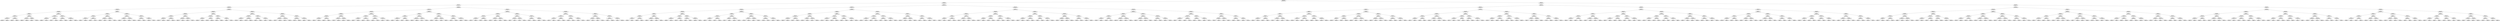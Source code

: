 ## [header material...]
## Command to get the layout: "dot -Teps thisfile > thisfile.eps"
graph "test"
{
node [shape="rectangle", fontsize=10, width=".2", height=".2", margin=0];
graph[fontsize=8];

n000 [label="clustersize = 14060
splitting feature:
((0.605,0.136)-(-0.762,0.787))"] ;
n000 -- n001 ;
n001 [label="clustersize = 6225
splitting feature:
((0.182,-0.166)-(-0.469,0.273))"] ;
n001 -- n002 ;
n002 [label="clustersize = 3737
splitting feature:
((-0.136,0.77)-(-0.724,-0.775))"] ;
n002 -- n003 ;
n003 [label="clustersize = 2089
splitting feature:
((-0.944,0.527)-(0.75,0.0428))"] ;
n003 -- n004 ;
n004 [label="clustersize = 586
splitting feature:
((-0.474,0.125)-(-0.433,-0.858))"] ;
n004 -- n005 ;
n005 [label="clustersize = 259
splitting feature:
((-0.406,-0.272)-(0.585,-0.726))"] ;
n005 -- n006 ;
n006 [label="clustersize = 211
splitting feature:
((-0.298,-0.236)-(-0.264,0.714))"] ;
n006 -- n007 ;
n007 [label="clustersize = 119
splitting feature:
((-0.436,0.445)-(-0.172,0.648))"] ;
n007 -- n008 ;
n008 [label="clustersize = 35
splitting feature:
((0.0506,-0.127)-(-0.267,0.487))"] ;
n008 -- n009 ;
n009 [label="clustersize = 30
pupil avg:
[-0.09890165  0.16190355]"] ;
n008 -- n010 ;
n010 [label="clustersize = 5
pupil avg:
[ 0.33908196 -0.12222802]"] ;
n007 -- n011 ;
n011 [label="clustersize = 84
splitting feature:
((0.618,-0.228)-(-0.808,-0.824))"] ;
n011 -- n012 ;
n012 [label="clustersize = 61
pupil avg:
[ 0.23883387  0.01889241]"] ;
n011 -- n013 ;
n013 [label="clustersize = 23
pupil avg:
[-0.04386884 -0.07507706]"] ;
n006 -- n014 ;
n014 [label="clustersize = 92
splitting feature:
((0.949,-0.883)-(-0.456,-0.967))"] ;
n014 -- n015 ;
n015 [label="clustersize = 48
splitting feature:
((-0.853,-0.614)-(0.475,-0.738))"] ;
n015 -- n016 ;
n016 [label="clustersize = 13
pupil avg:
[ 0.37804696 -0.00486703]"] ;
n015 -- n017 ;
n017 [label="clustersize = 35
pupil avg:
[ 0.56732559 -0.05618506]"] ;
n014 -- n018 ;
n018 [label="clustersize = 44
splitting feature:
((0.841,-0.699)-(0.684,0.7))"] ;
n018 -- n019 ;
n019 [label="clustersize = 9
pupil avg:
[ 0.51686516 -0.06878417]"] ;
n018 -- n020 ;
n020 [label="clustersize = 35
pupil avg:
[ 0.21802777  0.02913579]"] ;
n005 -- n021 ;
n021 [label="clustersize = 48
splitting feature:
((0.929,-0.0804)-(-0.741,-0.464))"] ;
n021 -- n022 ;
n022 [label="clustersize = 29
splitting feature:
((-0.00655,0.000799)-(0.334,0.479))"] ;
n022 -- n023 ;
n023 [label="clustersize = 12
splitting feature:
((0.092,0.581)-(-0.932,0.299))"] ;
n023 -- n024 ;
n024 [label="clustersize = 6
pupil avg:
[ 0.76130835  0.05822262]"] ;
n023 -- n025 ;
n025 [label="clustersize = 6
pupil avg:
[ 0.53204171 -0.12916278]"] ;
n022 -- n026 ;
n026 [label="clustersize = 17
splitting feature:
((0.0364,0.063)-(0.12,-0.913))"] ;
n026 -- n027 ;
n027 [label="clustersize = 11
pupil avg:
[ 0.48182277  0.22110149]"] ;
n026 -- n028 ;
n028 [label="clustersize = 6
pupil avg:
[ 0.48784457  0.0055795 ]"] ;
n021 -- n029 ;
n029 [label="clustersize = 19
splitting feature:
((-0.635,-0.0586)-(-0.185,0.851))"] ;
n029 -- n030 ;
n030 [label="clustersize = 9
splitting feature:
((-0.306,-0.458)-(0.898,-0.841))"] ;
n030 -- n031 ;
n031 [label="clustersize = 5
pupil avg:
[ 0.32589744  0.14215153]"] ;
n030 -- n032 ;
n032 [label="clustersize = 4
pupil avg:
[-0.10852504  0.2662481 ]"] ;
n029 -- n033 ;
n033 [label="clustersize = 10
splitting feature:
((0.0552,-0.0926)-(0.229,0.0896))"] ;
n033 -- n034 ;
n034 [label="clustersize = 5
pupil avg:
[ 0.60879565 -0.08150738]"] ;
n033 -- n035 ;
n035 [label="clustersize = 5
pupil avg:
[ 0.24475338  0.16136865]"] ;
n004 -- n036 ;
n036 [label="clustersize = 327
splitting feature:
((-0.622,0.575)-(0.15,0.71))"] ;
n036 -- n037 ;
n037 [label="clustersize = 61
splitting feature:
((-0.641,-0.475)-(0.67,0.506))"] ;
n037 -- n038 ;
n038 [label="clustersize = 40
splitting feature:
((0.851,0.102)-(0.869,-0.582))"] ;
n038 -- n039 ;
n039 [label="clustersize = 19
splitting feature:
((-0.178,-0.428)-(-0.822,-0.0265))"] ;
n039 -- n040 ;
n040 [label="clustersize = 11
pupil avg:
[ 0.12914941 -0.03037467]"] ;
n039 -- n041 ;
n041 [label="clustersize = 8
pupil avg:
[-0.02822888 -0.08395394]"] ;
n038 -- n042 ;
n042 [label="clustersize = 21
splitting feature:
((0.348,-0.453)-(0.0701,-0.00395))"] ;
n042 -- n043 ;
n043 [label="clustersize = 8
pupil avg:
[-0.22399204  0.14400183]"] ;
n042 -- n044 ;
n044 [label="clustersize = 13
pupil avg:
[ 0.008112    0.04031128]"] ;
n037 -- n045 ;
n045 [label="clustersize = 21
splitting feature:
((-0.309,0.0859)-(0.0512,0.539))"] ;
n045 -- n046 ;
n046 [label="clustersize = 10
splitting feature:
((0.307,0.558)-(0.913,-0.0602))"] ;
n046 -- n047 ;
n047 [label="clustersize = 6
pupil avg:
[-0.21468972 -0.05888391]"] ;
n046 -- n048 ;
n048 [label="clustersize = 4
pupil avg:
[-0.41984207 -0.07881773]"] ;
n045 -- n049 ;
n049 [label="clustersize = 11
splitting feature:
((0.355,-0.285)-(0.184,-0.704))"] ;
n049 -- n050 ;
n050 [label="clustersize = 5
pupil avg:
[-0.22879165  0.1624051 ]"] ;
n049 -- n051 ;
n051 [label="clustersize = 6
pupil avg:
[-0.04216181  0.07844623]"] ;
n036 -- n052 ;
n052 [label="clustersize = 266
splitting feature:
((-0.908,0.706)-(-0.611,-0.0928))"] ;
n052 -- n053 ;
n053 [label="clustersize = 171
splitting feature:
((-0.92,-0.943)-(-0.372,0.0149))"] ;
n053 -- n054 ;
n054 [label="clustersize = 58
splitting feature:
((0.0733,0.695)-(0.0715,-0.406))"] ;
n054 -- n055 ;
n055 [label="clustersize = 41
pupil avg:
[ 0.47908028  0.08219887]"] ;
n054 -- n056 ;
n056 [label="clustersize = 17
pupil avg:
[ 0.0977878   0.03596882]"] ;
n053 -- n057 ;
n057 [label="clustersize = 113
splitting feature:
((0.124,-0.178)-(-0.0678,0.439))"] ;
n057 -- n058 ;
n058 [label="clustersize = 47
pupil avg:
[ 0.02054668  0.03189882]"] ;
n057 -- n059 ;
n059 [label="clustersize = 66
pupil avg:
[ 0.22025518 -0.01060051]"] ;
n052 -- n060 ;
n060 [label="clustersize = 95
splitting feature:
((-0.75,0.693)-(-0.743,-0.439))"] ;
n060 -- n061 ;
n061 [label="clustersize = 22
splitting feature:
((-0.843,-0.217)-(0.651,0.236))"] ;
n061 -- n062 ;
n062 [label="clustersize = 10
pupil avg:
[-0.37689372  0.03281765]"] ;
n061 -- n063 ;
n063 [label="clustersize = 12
pupil avg:
[-0.10640307  0.18502012]"] ;
n060 -- n064 ;
n064 [label="clustersize = 73
splitting feature:
((-0.521,-0.993)-(-0.672,-0.724))"] ;
n064 -- n065 ;
n065 [label="clustersize = 28
pupil avg:
[-0.09401458  0.03498553]"] ;
n064 -- n066 ;
n066 [label="clustersize = 45
pupil avg:
[ 0.10217441  0.0133178 ]"] ;
n003 -- n067 ;
n067 [label="clustersize = 1503
splitting feature:
((0.16,0.908)-(-0.0989,-0.478))"] ;
n067 -- n068 ;
n068 [label="clustersize = 588
splitting feature:
((0.0502,-0.683)-(0.915,0.621))"] ;
n068 -- n069 ;
n069 [label="clustersize = 435
splitting feature:
((0.208,-0.062)-(-0.356,0.612))"] ;
n069 -- n070 ;
n070 [label="clustersize = 359
splitting feature:
((0.237,-0.818)-(0.343,-0.503))"] ;
n070 -- n071 ;
n071 [label="clustersize = 130
splitting feature:
((0.0195,-0.544)-(0.48,0.435))"] ;
n071 -- n072 ;
n072 [label="clustersize = 80
pupil avg:
[-0.07398781  0.14193044]"] ;
n071 -- n073 ;
n073 [label="clustersize = 50
pupil avg:
[ 0.04366767  0.2135606 ]"] ;
n070 -- n074 ;
n074 [label="clustersize = 229
splitting feature:
((0.878,-0.601)-(-0.868,-0.953))"] ;
n074 -- n075 ;
n075 [label="clustersize = 115
pupil avg:
[ 0.10983549  0.20715131]"] ;
n074 -- n076 ;
n076 [label="clustersize = 114
pupil avg:
[ 0.24068844  0.24244833]"] ;
n069 -- n077 ;
n077 [label="clustersize = 76
splitting feature:
((-0.686,-0.165)-(0.512,0.426))"] ;
n077 -- n078 ;
n078 [label="clustersize = 28
splitting feature:
((0.309,0.231)-(-0.765,-0.543))"] ;
n078 -- n079 ;
n079 [label="clustersize = 20
pupil avg:
[ 0.31708098  0.1020595 ]"] ;
n078 -- n080 ;
n080 [label="clustersize = 8
pupil avg:
[-0.02470703  0.06718556]"] ;
n077 -- n081 ;
n081 [label="clustersize = 48
splitting feature:
((0.954,-0.957)-(0.515,-0.774))"] ;
n081 -- n082 ;
n082 [label="clustersize = 8
pupil avg:
[ 0.59385782  0.19374544]"] ;
n081 -- n083 ;
n083 [label="clustersize = 40
pupil avg:
[ 0.31761071  0.27761545]"] ;
n068 -- n084 ;
n084 [label="clustersize = 153
splitting feature:
((0.278,0.792)-(-0.573,-0.37))"] ;
n084 -- n085 ;
n085 [label="clustersize = 135
splitting feature:
((0.156,-0.248)-(0.328,0.453))"] ;
n085 -- n086 ;
n086 [label="clustersize = 41
splitting feature:
((0.449,-0.431)-(0.865,0.75))"] ;
n086 -- n087 ;
n087 [label="clustersize = 18
pupil avg:
[ 0.09954762  0.28060886]"] ;
n086 -- n088 ;
n088 [label="clustersize = 23
pupil avg:
[ 0.40311923  0.23595016]"] ;
n085 -- n089 ;
n089 [label="clustersize = 94
splitting feature:
((0.12,-0.729)-(-0.4,-0.84))"] ;
n089 -- n090 ;
n090 [label="clustersize = 61
pupil avg:
[ 0.445246    0.29209566]"] ;
n089 -- n091 ;
n091 [label="clustersize = 33
pupil avg:
[ 0.59615033  0.25838969]"] ;
n084 -- n092 ;
n092 [label="clustersize = 18
splitting feature:
((0.467,-0.333)-(0.137,0.821))"] ;
n092 -- n093 ;
n093 [label="clustersize = 10
splitting feature:
((0.106,0.643)-(0.148,-0.508))"] ;
n093 -- n094 ;
n094 [label="clustersize = 5
pupil avg:
[ 0.0029266   0.32545802]"] ;
n093 -- n095 ;
n095 [label="clustersize = 5
pupil avg:
[-0.19413503  0.12050917]"] ;
n092 -- n096 ;
n096 [label="clustersize = 8
splitting feature:
((0.172,-0.346)-(-0.074,0.15))"] ;
n096 -- n097 ;
n097 [label="clustersize = 4
pupil avg:
[ 0.11239003  0.25629277]"] ;
n096 -- n098 ;
n098 [label="clustersize = 4
pupil avg:
[ 0.49171518  0.17089118]"] ;
n067 -- n099 ;
n099 [label="clustersize = 915
splitting feature:
((-0.183,0.728)-(-0.264,-0.532))"] ;
n099 -- n100 ;
n100 [label="clustersize = 351
splitting feature:
((0.486,0.404)-(-0.921,0.968))"] ;
n100 -- n101 ;
n101 [label="clustersize = 327
splitting feature:
((0.922,-0.986)-(-0.328,-0.976))"] ;
n101 -- n102 ;
n102 [label="clustersize = 82
splitting feature:
((0.0262,0.676)-(0.741,0.246))"] ;
n102 -- n103 ;
n103 [label="clustersize = 61
pupil avg:
[ 0.23077991  0.10133595]"] ;
n102 -- n104 ;
n104 [label="clustersize = 21
pupil avg:
[ 0.00339806  0.21720063]"] ;
n101 -- n105 ;
n105 [label="clustersize = 245
splitting feature:
((0.308,-0.464)-(-0.0863,0.402))"] ;
n105 -- n106 ;
n106 [label="clustersize = 53
pupil avg:
[-0.1293577   0.16514455]"] ;
n105 -- n107 ;
n107 [label="clustersize = 192
pupil avg:
[ 0.04428955  0.07395416]"] ;
n100 -- n108 ;
n108 [label="clustersize = 24
splitting feature:
((-0.271,0.638)-(-0.342,-0.226))"] ;
n108 -- n109 ;
n109 [label="clustersize = 11
splitting feature:
((-0.904,0.907)-(0.366,0.955))"] ;
n109 -- n110 ;
n110 [label="clustersize = 7
pupil avg:
[ 0.58200405 -0.16827635]"] ;
n109 -- n111 ;
n111 [label="clustersize = 4
pupil avg:
[ 0.32311283 -0.0881096 ]"] ;
n108 -- n112 ;
n112 [label="clustersize = 13
splitting feature:
((0.101,-0.258)-(-0.212,0.871))"] ;
n112 -- n113 ;
n113 [label="clustersize = 6
pupil avg:
[-0.21320928  0.12618246]"] ;
n112 -- n114 ;
n114 [label="clustersize = 7
pupil avg:
[ 0.30798226  0.01815316]"] ;
n099 -- n115 ;
n115 [label="clustersize = 564
splitting feature:
((-0.666,0.452)-(0.646,-0.0361))"] ;
n115 -- n116 ;
n116 [label="clustersize = 189
splitting feature:
((-0.85,-0.719)-(0.592,-0.0684))"] ;
n116 -- n117 ;
n117 [label="clustersize = 48
splitting feature:
((-0.562,0.343)-(-0.339,-0.249))"] ;
n117 -- n118 ;
n118 [label="clustersize = 19
pupil avg:
[-0.1806475   0.07277974]"] ;
n117 -- n119 ;
n119 [label="clustersize = 29
pupil avg:
[-0.32882031 -0.0455608 ]"] ;
n116 -- n120 ;
n120 [label="clustersize = 141
splitting feature:
((-0.202,-0.971)-(-0.162,0.829))"] ;
n120 -- n121 ;
n121 [label="clustersize = 92
pupil avg:
[-0.05471939  0.12149846]"] ;
n120 -- n122 ;
n122 [label="clustersize = 49
pupil avg:
[ 0.08841136  0.08476793]"] ;
n115 -- n123 ;
n123 [label="clustersize = 375
splitting feature:
((0.703,-0.095)-(-0.987,0.417))"] ;
n123 -- n124 ;
n124 [label="clustersize = 355
splitting feature:
((-0.0836,-0.164)-(0.209,-0.355))"] ;
n124 -- n125 ;
n125 [label="clustersize = 113
pupil avg:
[-0.09828481  0.14792361]"] ;
n124 -- n126 ;
n126 [label="clustersize = 242
pupil avg:
[-0.2392629  0.2425463]"] ;
n123 -- n127 ;
n127 [label="clustersize = 20
splitting feature:
((-0.963,-0.737)-(0.0429,0.409))"] ;
n127 -- n128 ;
n128 [label="clustersize = 6
pupil avg:
[-0.28009259 -0.10945767]"] ;
n127 -- n129 ;
n129 [label="clustersize = 14
pupil avg:
[ 0.10542554 -0.02951518]"] ;
n002 -- n130 ;
n130 [label="clustersize = 1648
splitting feature:
((-0.112,-0.686)-(0.258,0.626))"] ;
n130 -- n131 ;
n131 [label="clustersize = 1164
splitting feature:
((0.336,-0.347)-(-0.279,0.252))"] ;
n131 -- n132 ;
n132 [label="clustersize = 738
splitting feature:
((0.299,-0.27)-(-0.86,-0.384))"] ;
n132 -- n133 ;
n133 [label="clustersize = 528
splitting feature:
((0.523,-0.443)-(0.0456,0.301))"] ;
n133 -- n134 ;
n134 [label="clustersize = 195
splitting feature:
((0.515,0.906)-(0.598,-0.919))"] ;
n134 -- n135 ;
n135 [label="clustersize = 24
splitting feature:
((-0.758,0.774)-(0.0589,0.21))"] ;
n135 -- n136 ;
n136 [label="clustersize = 4
pupil avg:
[ 0.17916667  0.43333333]"] ;
n135 -- n137 ;
n137 [label="clustersize = 20
pupil avg:
[-0.25782768  0.13866851]"] ;
n134 -- n138 ;
n138 [label="clustersize = 171
splitting feature:
((0.448,-0.32)-(-0.975,-0.898))"] ;
n138 -- n139 ;
n139 [label="clustersize = 164
pupil avg:
[-0.34163386  0.25516765]"] ;
n138 -- n140 ;
n140 [label="clustersize = 7
pupil avg:
[-0.57419555 -0.00383916]"] ;
n133 -- n141 ;
n141 [label="clustersize = 333
splitting feature:
((0.925,-0.547)-(0.676,0.964))"] ;
n141 -- n142 ;
n142 [label="clustersize = 235
splitting feature:
((0.165,0.0406)-(-0.172,-0.689))"] ;
n142 -- n143 ;
n143 [label="clustersize = 98
pupil avg:
[-0.22171481  0.14573878]"] ;
n142 -- n144 ;
n144 [label="clustersize = 137
pupil avg:
[-0.32532591  0.09286089]"] ;
n141 -- n145 ;
n145 [label="clustersize = 98
splitting feature:
((0.324,0.36)-(-0.626,-0.662))"] ;
n145 -- n146 ;
n146 [label="clustersize = 36
pupil avg:
[-0.06319232  0.18901663]"] ;
n145 -- n147 ;
n147 [label="clustersize = 62
pupil avg:
[-0.25208569  0.18308646]"] ;
n132 -- n148 ;
n148 [label="clustersize = 210
splitting feature:
((-0.0138,0.514)-(-0.315,-0.0462))"] ;
n148 -- n149 ;
n149 [label="clustersize = 103
splitting feature:
((-0.274,-0.292)-(-0.887,0.822))"] ;
n149 -- n150 ;
n150 [label="clustersize = 92
splitting feature:
((-0.911,-0.698)-(0.385,-0.731))"] ;
n150 -- n151 ;
n151 [label="clustersize = 54
pupil avg:
[-0.28785353  0.0778145 ]"] ;
n150 -- n152 ;
n152 [label="clustersize = 38
pupil avg:
[-0.04247306  0.08764015]"] ;
n149 -- n153 ;
n153 [label="clustersize = 11
splitting feature:
((0.691,-0.581)-(-0.0741,0.989))"] ;
n153 -- n154 ;
n154 [label="clustersize = 6
pupil avg:
[-0.01053196  0.12920558]"] ;
n153 -- n155 ;
n155 [label="clustersize = 5
pupil avg:
[ 0.31932617  0.07183972]"] ;
n148 -- n156 ;
n156 [label="clustersize = 107
splitting feature:
((-0.806,-0.841)-(0.313,-0.684))"] ;
n156 -- n157 ;
n157 [label="clustersize = 83
splitting feature:
((-0.936,-0.581)-(0.326,0.0701))"] ;
n157 -- n158 ;
n158 [label="clustersize = 71
pupil avg:
[-0.40523786 -0.03602896]"] ;
n157 -- n159 ;
n159 [label="clustersize = 12
pupil avg:
[-0.28187797  0.12809216]"] ;
n156 -- n160 ;
n160 [label="clustersize = 24
splitting feature:
((-0.212,-0.414)-(-0.702,0.485))"] ;
n160 -- n161 ;
n161 [label="clustersize = 19
pupil avg:
[-0.30232975  0.01040292]"] ;
n160 -- n162 ;
n162 [label="clustersize = 5
pupil avg:
[ 0.16671679  0.19483709]"] ;
n131 -- n163 ;
n163 [label="clustersize = 426
splitting feature:
((-0.385,-0.947)-(-0.286,-0.487))"] ;
n163 -- n164 ;
n164 [label="clustersize = 113
splitting feature:
((-0.243,0.778)-(0.558,-0.415))"] ;
n164 -- n165 ;
n165 [label="clustersize = 51
splitting feature:
((0.919,-0.993)-(-0.0542,0.621))"] ;
n165 -- n166 ;
n166 [label="clustersize = 14
splitting feature:
((-0.284,-0.0965)-(-0.0243,0.833))"] ;
n166 -- n167 ;
n167 [label="clustersize = 4
pupil avg:
[ 0.23048838  0.12676624]"] ;
n166 -- n168 ;
n168 [label="clustersize = 10
pupil avg:
[ 0.68530435  0.28611503]"] ;
n165 -- n169 ;
n169 [label="clustersize = 37
splitting feature:
((0.337,0.993)-(-0.652,0.12))"] ;
n169 -- n170 ;
n170 [label="clustersize = 7
pupil avg:
[ 0.20334271  0.0019104 ]"] ;
n169 -- n171 ;
n171 [label="clustersize = 30
pupil avg:
[-0.08535284  0.00621892]"] ;
n164 -- n172 ;
n172 [label="clustersize = 62
splitting feature:
((0.076,-0.061)-(0.368,-0.0398))"] ;
n172 -- n173 ;
n173 [label="clustersize = 48
splitting feature:
((-0.00293,0.531)-(-0.363,0.0993))"] ;
n173 -- n174 ;
n174 [label="clustersize = 23
pupil avg:
[-0.17136262  0.05435003]"] ;
n173 -- n175 ;
n175 [label="clustersize = 25
pupil avg:
[-0.32945966 -0.06262809]"] ;
n172 -- n176 ;
n176 [label="clustersize = 14
splitting feature:
((0.567,0.931)-(-0.737,-0.152))"] ;
n176 -- n177 ;
n177 [label="clustersize = 4
pupil avg:
[ 0.29111111  0.24187135]"] ;
n176 -- n178 ;
n178 [label="clustersize = 10
pupil avg:
[-0.18610917  0.2330682 ]"] ;
n163 -- n179 ;
n179 [label="clustersize = 313
splitting feature:
((0.456,0.0571)-(-0.402,-0.39))"] ;
n179 -- n180 ;
n180 [label="clustersize = 79
splitting feature:
((-0.902,0.456)-(0.712,-0.0306))"] ;
n180 -- n181 ;
n181 [label="clustersize = 27
splitting feature:
((0.9,-0.235)-(0.261,-0.833))"] ;
n181 -- n182 ;
n182 [label="clustersize = 6
pupil avg:
[-0.17893577  0.00395922]"] ;
n181 -- n183 ;
n183 [label="clustersize = 21
pupil avg:
[-0.01084763  0.01539153]"] ;
n180 -- n184 ;
n184 [label="clustersize = 52
splitting feature:
((-0.166,0.104)-(0.231,-0.62))"] ;
n184 -- n185 ;
n185 [label="clustersize = 42
pupil avg:
[-0.17344402  0.06779743]"] ;
n184 -- n186 ;
n186 [label="clustersize = 10
pupil avg:
[-0.45939153  0.12728175]"] ;
n179 -- n187 ;
n187 [label="clustersize = 234
splitting feature:
((0.114,0.908)-(0.499,-0.729))"] ;
n187 -- n188 ;
n188 [label="clustersize = 38
splitting feature:
((0.514,0.424)-(0.334,0.0139))"] ;
n188 -- n189 ;
n189 [label="clustersize = 6
pupil avg:
[-0.31939371 -0.07219357]"] ;
n188 -- n190 ;
n190 [label="clustersize = 32
pupil avg:
[-0.07718769 -0.04035426]"] ;
n187 -- n191 ;
n191 [label="clustersize = 196
splitting feature:
((0.000684,-0.47)-(-0.116,-0.192))"] ;
n191 -- n192 ;
n192 [label="clustersize = 84
pupil avg:
[-0.42980845 -0.09196773]"] ;
n191 -- n193 ;
n193 [label="clustersize = 112
pupil avg:
[-0.24849074 -0.09615124]"] ;
n130 -- n194 ;
n194 [label="clustersize = 484
splitting feature:
((0.151,-0.69)-(-0.0615,-0.0172))"] ;
n194 -- n195 ;
n195 [label="clustersize = 224
splitting feature:
((0.148,-0.607)-(-0.059,0.656))"] ;
n195 -- n196 ;
n196 [label="clustersize = 186
splitting feature:
((0.603,0.742)-(0.317,0.923))"] ;
n196 -- n197 ;
n197 [label="clustersize = 108
splitting feature:
((-0.743,0.272)-(0.753,0.231))"] ;
n197 -- n198 ;
n198 [label="clustersize = 39
splitting feature:
((-0.271,-0.322)-(-0.643,0.0831))"] ;
n198 -- n199 ;
n199 [label="clustersize = 8
pupil avg:
[-0.2433742  -0.10751854]"] ;
n198 -- n200 ;
n200 [label="clustersize = 31
pupil avg:
[-0.18581005  0.25194758]"] ;
n197 -- n201 ;
n201 [label="clustersize = 69
splitting feature:
((-0.326,-0.355)-(0.581,-0.0504))"] ;
n201 -- n202 ;
n202 [label="clustersize = 22
pupil avg:
[-0.22727767  0.24490213]"] ;
n201 -- n203 ;
n203 [label="clustersize = 47
pupil avg:
[-0.36576324  0.29653727]"] ;
n196 -- n204 ;
n204 [label="clustersize = 78
splitting feature:
((0.224,0.5)-(0.393,-0.234))"] ;
n204 -- n205 ;
n205 [label="clustersize = 34
splitting feature:
((-0.784,0.31)-(-0.621,0.386))"] ;
n205 -- n206 ;
n206 [label="clustersize = 13
pupil avg:
[ 0.15099417  0.20767298]"] ;
n205 -- n207 ;
n207 [label="clustersize = 21
pupil avg:
[-0.07690952  0.23651263]"] ;
n204 -- n208 ;
n208 [label="clustersize = 44
splitting feature:
((-0.568,-0.366)-(0.179,0.0112))"] ;
n208 -- n209 ;
n209 [label="clustersize = 10
pupil avg:
[-0.44134824  0.25781302]"] ;
n208 -- n210 ;
n210 [label="clustersize = 34
pupil avg:
[-0.10090209  0.26359136]"] ;
n195 -- n211 ;
n211 [label="clustersize = 38
splitting feature:
((0.509,0.387)-(-0.33,0.0262))"] ;
n211 -- n212 ;
n212 [label="clustersize = 18
splitting feature:
((0.0526,-0.811)-(-0.674,-0.307))"] ;
n212 -- n213 ;
n213 [label="clustersize = 8
splitting feature:
((0.416,-0.407)-(0.373,0.838))"] ;
n213 -- n214 ;
n214 [label="clustersize = 4
pupil avg:
[ 0.18167863  0.131428  ]"] ;
n213 -- n215 ;
n215 [label="clustersize = 4
pupil avg:
[ 0.65787205  0.12775257]"] ;
n212 -- n216 ;
n216 [label="clustersize = 10
splitting feature:
((-0.359,0.12)-(-0.37,-0.212))"] ;
n216 -- n217 ;
n217 [label="clustersize = 6
pupil avg:
[-0.15756111  0.2482727 ]"] ;
n216 -- n218 ;
n218 [label="clustersize = 4
pupil avg:
[ 0.3545643   0.29259206]"] ;
n211 -- n219 ;
n219 [label="clustersize = 20
splitting feature:
((-0.449,-0.0756)-(-0.21,0.503))"] ;
n219 -- n220 ;
n220 [label="clustersize = 10
splitting feature:
((0.573,-0.398)-(0.0434,-0.301))"] ;
n220 -- n221 ;
n221 [label="clustersize = 4
pupil avg:
[-0.18396174  0.36145741]"] ;
n220 -- n222 ;
n222 [label="clustersize = 6
pupil avg:
[-0.31563232 -0.01289585]"] ;
n219 -- n223 ;
n223 [label="clustersize = 10
splitting feature:
((0.51,0.396)-(0.92,0.568))"] ;
n223 -- n224 ;
n224 [label="clustersize = 5
pupil avg:
[ 0.36510599 -0.07673733]"] ;
n223 -- n225 ;
n225 [label="clustersize = 5
pupil avg:
[-0.10676103  0.04679293]"] ;
n194 -- n226 ;
n226 [label="clustersize = 260
splitting feature:
((-0.312,0.914)-(-0.00706,0.0347))"] ;
n226 -- n227 ;
n227 [label="clustersize = 42
splitting feature:
((0.495,0.327)-(-0.142,0.903))"] ;
n227 -- n228 ;
n228 [label="clustersize = 17
splitting feature:
((0.868,-0.606)-(-0.314,-0.00488))"] ;
n228 -- n229 ;
n229 [label="clustersize = 8
splitting feature:
((-0.975,-0.227)-(-0.733,0.55))"] ;
n229 -- n230 ;
n230 [label="clustersize = 4
pupil avg:
[ 0.55956113  0.21159875]"] ;
n229 -- n231 ;
n231 [label="clustersize = 4
pupil avg:
[ 0.14807988  0.31129886]"] ;
n228 -- n232 ;
n232 [label="clustersize = 9
splitting feature:
((0.561,-0.659)-(0.34,0.113))"] ;
n232 -- n233 ;
n233 [label="clustersize = 4
pupil avg:
[-0.10648902  0.20293976]"] ;
n232 -- n234 ;
n234 [label="clustersize = 5
pupil avg:
[-0.31766795  0.00362727]"] ;
n227 -- n235 ;
n235 [label="clustersize = 25
splitting feature:
((0.344,0.541)-(-0.375,0.959))"] ;
n235 -- n236 ;
n236 [label="clustersize = 15
splitting feature:
((-0.832,0.97)-(-0.553,-0.47))"] ;
n236 -- n237 ;
n237 [label="clustersize = 4
pupil avg:
[ 0.66933046  0.01449362]"] ;
n236 -- n238 ;
n238 [label="clustersize = 11
pupil avg:
[ 0.4896248   0.22047835]"] ;
n235 -- n239 ;
n239 [label="clustersize = 10
splitting feature:
((-0.817,0.903)-(-0.735,0.746))"] ;
n239 -- n240 ;
n240 [label="clustersize = 5
pupil avg:
[ 0.61702415 -0.05679027]"] ;
n239 -- n241 ;
n241 [label="clustersize = 5
pupil avg:
[-0.05218121  0.0136637 ]"] ;
n226 -- n242 ;
n242 [label="clustersize = 218
splitting feature:
((-0.0777,0.493)-(-0.0867,-0.299))"] ;
n242 -- n243 ;
n243 [label="clustersize = 61
splitting feature:
((0.0957,0.113)-(-0.0295,-0.288))"] ;
n243 -- n244 ;
n244 [label="clustersize = 43
splitting feature:
((-0.376,-0.278)-(0.154,0.571))"] ;
n244 -- n245 ;
n245 [label="clustersize = 9
pupil avg:
[-0.18234076  0.16604508]"] ;
n244 -- n246 ;
n246 [label="clustersize = 34
pupil avg:
[ 0.27550747  0.21732994]"] ;
n243 -- n247 ;
n247 [label="clustersize = 18
splitting feature:
((0.706,0.439)-(0.491,0.785))"] ;
n247 -- n248 ;
n248 [label="clustersize = 7
pupil avg:
[-0.28139251  0.03027214]"] ;
n247 -- n249 ;
n249 [label="clustersize = 11
pupil avg:
[-0.07802713  0.16928857]"] ;
n242 -- n250 ;
n250 [label="clustersize = 157
splitting feature:
((0.982,0.314)-(0.735,-0.343))"] ;
n250 -- n251 ;
n251 [label="clustersize = 47
splitting feature:
((-0.316,-0.00344)-(0.0202,-0.00611))"] ;
n251 -- n252 ;
n252 [label="clustersize = 8
pupil avg:
[-0.31397498 -0.07079907]"] ;
n251 -- n253 ;
n253 [label="clustersize = 39
pupil avg:
[-0.19038759  0.13548434]"] ;
n250 -- n254 ;
n254 [label="clustersize = 110
splitting feature:
((-0.817,0.946)-(0.813,-0.578))"] ;
n254 -- n255 ;
n255 [label="clustersize = 17
pupil avg:
[ 0.11440243  0.17682928]"] ;
n254 -- n256 ;
n256 [label="clustersize = 93
pupil avg:
[-0.09591234  0.15985457]"] ;
n001 -- n257 ;
n257 [label="clustersize = 2488
splitting feature:
((-0.589,0.755)-(-0.446,-0.969))"] ;
n257 -- n258 ;
n258 [label="clustersize = 1106
splitting feature:
((0.815,0.822)-(-0.715,-0.495))"] ;
n258 -- n259 ;
n259 [label="clustersize = 413
splitting feature:
((0.614,-0.462)-(-0.965,0.439))"] ;
n259 -- n260 ;
n260 [label="clustersize = 264
splitting feature:
((-0.513,-0.4)-(-0.458,0.883))"] ;
n260 -- n261 ;
n261 [label="clustersize = 67
splitting feature:
((0.37,0.23)-(0.011,0.874))"] ;
n261 -- n262 ;
n262 [label="clustersize = 46
splitting feature:
((-0.732,0.459)-(-0.386,-0.406))"] ;
n262 -- n263 ;
n263 [label="clustersize = 11
splitting feature:
((-0.771,0.745)-(-0.74,-0.321))"] ;
n263 -- n264 ;
n264 [label="clustersize = 7
pupil avg:
[ 0.35740416  0.15892572]"] ;
n263 -- n265 ;
n265 [label="clustersize = 4
pupil avg:
[ 0.08627182  0.1032171 ]"] ;
n262 -- n266 ;
n266 [label="clustersize = 35
splitting feature:
((-0.45,-0.217)-(-0.389,-0.524))"] ;
n266 -- n267 ;
n267 [label="clustersize = 29
pupil avg:
[ 0.18909829  0.26234504]"] ;
n266 -- n268 ;
n268 [label="clustersize = 6
pupil avg:
[-0.29830806  0.16785427]"] ;
n261 -- n269 ;
n269 [label="clustersize = 21
splitting feature:
((-0.303,-0.688)-(-0.377,0.921))"] ;
n269 -- n270 ;
n270 [label="clustersize = 10
splitting feature:
((-0.396,-0.695)-(-0.341,0.886))"] ;
n270 -- n271 ;
n271 [label="clustersize = 5
pupil avg:
[ 0.07066697 -0.00496143]"] ;
n270 -- n272 ;
n272 [label="clustersize = 5
pupil avg:
[ 0.31545865  0.1537482 ]"] ;
n269 -- n273 ;
n273 [label="clustersize = 11
splitting feature:
((0.526,-0.535)-(0.329,0.555))"] ;
n273 -- n274 ;
n274 [label="clustersize = 4
pupil avg:
[ 0.41745033 -0.08413334]"] ;
n273 -- n275 ;
n275 [label="clustersize = 7
pupil avg:
[ 0.46006006  0.16769627]"] ;
n260 -- n276 ;
n276 [label="clustersize = 197
splitting feature:
((-0.155,-0.495)-(-0.449,0.722))"] ;
n276 -- n277 ;
n277 [label="clustersize = 29
splitting feature:
((-0.207,0.852)-(0.162,-0.23))"] ;
n277 -- n278 ;
n278 [label="clustersize = 11
splitting feature:
((-0.353,-0.533)-(-0.543,0.983))"] ;
n278 -- n279 ;
n279 [label="clustersize = 4
pupil avg:
[-0.09854625  0.09823156]"] ;
n278 -- n280 ;
n280 [label="clustersize = 7
pupil avg:
[ 0.30780312  0.12563692]"] ;
n277 -- n281 ;
n281 [label="clustersize = 18
splitting feature:
((-0.117,0.388)-(0.341,0.115))"] ;
n281 -- n282 ;
n282 [label="clustersize = 5
pupil avg:
[ 0.41227824  0.21523649]"] ;
n281 -- n283 ;
n283 [label="clustersize = 13
pupil avg:
[ 0.27256219  0.22968074]"] ;
n276 -- n284 ;
n284 [label="clustersize = 168
splitting feature:
((-0.734,0.61)-(0.286,-0.712))"] ;
n284 -- n285 ;
n285 [label="clustersize = 82
splitting feature:
((-0.642,0.0103)-(-0.437,0.457))"] ;
n285 -- n286 ;
n286 [label="clustersize = 5
pupil avg:
[ 0.25452344  0.199749  ]"] ;
n285 -- n287 ;
n287 [label="clustersize = 77
pupil avg:
[ 0.56946194  0.2416762 ]"] ;
n284 -- n288 ;
n288 [label="clustersize = 86
splitting feature:
((0.0998,-0.936)-(-0.58,-0.116))"] ;
n288 -- n289 ;
n289 [label="clustersize = 29
pupil avg:
[ 0.53548252  0.23623684]"] ;
n288 -- n290 ;
n290 [label="clustersize = 57
pupil avg:
[ 0.34856221  0.2495821 ]"] ;
n259 -- n291 ;
n291 [label="clustersize = 149
splitting feature:
((-0.258,-0.733)-(0.683,0.853))"] ;
n291 -- n292 ;
n292 [label="clustersize = 44
splitting feature:
((0.42,0.386)-(-0.763,0.508))"] ;
n292 -- n293 ;
n293 [label="clustersize = 26
splitting feature:
((-0.145,-0.894)-(0.926,-0.0497))"] ;
n293 -- n294 ;
n294 [label="clustersize = 14
splitting feature:
((0.445,-0.0254)-(-0.94,-0.124))"] ;
n294 -- n295 ;
n295 [label="clustersize = 9
pupil avg:
[ 0.43283259  0.10628281]"] ;
n294 -- n296 ;
n296 [label="clustersize = 5
pupil avg:
[ 0.34227341 -0.20979021]"] ;
n293 -- n297 ;
n297 [label="clustersize = 12
splitting feature:
((0.166,-0.493)-(0.102,0.36))"] ;
n297 -- n298 ;
n298 [label="clustersize = 4
pupil avg:
[ 0.02140577  0.18521255]"] ;
n297 -- n299 ;
n299 [label="clustersize = 8
pupil avg:
[ 0.22204779  0.05805065]"] ;
n292 -- n300 ;
n300 [label="clustersize = 18
splitting feature:
((-0.397,0.803)-(-0.233,-0.547))"] ;
n300 -- n301 ;
n301 [label="clustersize = 8
splitting feature:
((0.285,0.855)-(0.775,0.42))"] ;
n301 -- n302 ;
n302 [label="clustersize = 4
pupil avg:
[ 0.00144713 -0.17881816]"] ;
n301 -- n303 ;
n303 [label="clustersize = 4
pupil avg:
[ 0.49346405 -0.22201797]"] ;
n300 -- n304 ;
n304 [label="clustersize = 10
splitting feature:
((-0.915,0.0164)-(-0.914,-0.618))"] ;
n304 -- n305 ;
n305 [label="clustersize = 6
pupil avg:
[ 0.05932518 -0.10902505]"] ;
n304 -- n306 ;
n306 [label="clustersize = 4
pupil avg:
[-0.35560214 -0.1922012 ]"] ;
n291 -- n307 ;
n307 [label="clustersize = 105
splitting feature:
((0.746,-0.244)-(0.919,-0.771))"] ;
n307 -- n308 ;
n308 [label="clustersize = 82
splitting feature:
((-0.153,-0.486)-(0.492,0.955))"] ;
n308 -- n309 ;
n309 [label="clustersize = 22
splitting feature:
((0.222,-0.708)-(-0.0777,-0.652))"] ;
n309 -- n310 ;
n310 [label="clustersize = 5
pupil avg:
[ 0.594278   -0.08096086]"] ;
n309 -- n311 ;
n311 [label="clustersize = 17
pupil avg:
[ 0.19709415 -0.05219458]"] ;
n308 -- n312 ;
n312 [label="clustersize = 60
splitting feature:
((0.673,0.576)-(0.398,0.403))"] ;
n312 -- n313 ;
n313 [label="clustersize = 5
pupil avg:
[ 0.10969697  0.22747475]"] ;
n312 -- n314 ;
n314 [label="clustersize = 55
pupil avg:
[ 0.34731286  0.1467551 ]"] ;
n307 -- n315 ;
n315 [label="clustersize = 23
splitting feature:
((0.329,0.392)-(-0.133,0.849))"] ;
n315 -- n316 ;
n316 [label="clustersize = 9
splitting feature:
((0.587,0.735)-(-0.936,0.0299))"] ;
n316 -- n317 ;
n317 [label="clustersize = 5
pupil avg:
[ 0.47781797  0.16955889]"] ;
n316 -- n318 ;
n318 [label="clustersize = 4
pupil avg:
[ 0.39108187 -0.10745614]"] ;
n315 -- n319 ;
n319 [label="clustersize = 14
splitting feature:
((0.419,-0.148)-(-0.233,-0.491))"] ;
n319 -- n320 ;
n320 [label="clustersize = 6
pupil avg:
[ 0.66252008 -0.10723506]"] ;
n319 -- n321 ;
n321 [label="clustersize = 8
pupil avg:
[ 0.53456659  0.02319252]"] ;
n258 -- n322 ;
n322 [label="clustersize = 693
splitting feature:
((-0.486,0.0638)-(-0.388,0.707))"] ;
n322 -- n323 ;
n323 [label="clustersize = 415
splitting feature:
((0.104,0.846)-(0.889,-0.733))"] ;
n323 -- n324 ;
n324 [label="clustersize = 344
splitting feature:
((0.558,0.222)-(-0.95,0.776))"] ;
n324 -- n325 ;
n325 [label="clustersize = 302
splitting feature:
((-0.0625,-0.0596)-(-0.068,0.284))"] ;
n325 -- n326 ;
n326 [label="clustersize = 164
splitting feature:
((-0.442,0.46)-(-0.632,-0.593))"] ;
n326 -- n327 ;
n327 [label="clustersize = 138
pupil avg:
[ 0.07789486  0.02647783]"] ;
n326 -- n328 ;
n328 [label="clustersize = 26
pupil avg:
[-0.06900279  0.1766508 ]"] ;
n325 -- n329 ;
n329 [label="clustersize = 138
splitting feature:
((-0.173,0.189)-(-0.444,-0.323))"] ;
n329 -- n330 ;
n330 [label="clustersize = 103
pupil avg:
[ 0.24012731  0.02671772]"] ;
n329 -- n331 ;
n331 [label="clustersize = 35
pupil avg:
[ 0.16811236  0.19016294]"] ;
n324 -- n332 ;
n332 [label="clustersize = 42
splitting feature:
((0.655,-0.194)-(-0.69,0.957))"] ;
n332 -- n333 ;
n333 [label="clustersize = 15
splitting feature:
((0.331,-0.386)-(0.225,-0.471))"] ;
n333 -- n334 ;
n334 [label="clustersize = 5
pupil avg:
[-0.08136784 -0.10930965]"] ;
n333 -- n335 ;
n335 [label="clustersize = 10
pupil avg:
[ 0.24607612 -0.20027522]"] ;
n332 -- n336 ;
n336 [label="clustersize = 27
splitting feature:
((0.982,-0.251)-(-0.847,0.82))"] ;
n336 -- n337 ;
n337 [label="clustersize = 7
pupil avg:
[ 0.50041412 -0.1419763 ]"] ;
n336 -- n338 ;
n338 [label="clustersize = 20
pupil avg:
[ 0.24502152 -0.13667325]"] ;
n323 -- n339 ;
n339 [label="clustersize = 71
splitting feature:
((0.955,-0.00916)-(0.84,0.533))"] ;
n339 -- n340 ;
n340 [label="clustersize = 52
splitting feature:
((-0.73,-0.868)-(-0.792,0.602))"] ;
n340 -- n341 ;
n341 [label="clustersize = 13
splitting feature:
((0.666,-0.981)-(0.244,-0.736))"] ;
n341 -- n342 ;
n342 [label="clustersize = 4
pupil avg:
[-0.23371212 -0.11569542]"] ;
n341 -- n343 ;
n343 [label="clustersize = 9
pupil avg:
[-0.49133826  0.01795739]"] ;
n340 -- n344 ;
n344 [label="clustersize = 39
splitting feature:
((-0.193,0.933)-(0.884,-0.58))"] ;
n344 -- n345 ;
n345 [label="clustersize = 14
pupil avg:
[ 0.14855737 -0.11699383]"] ;
n344 -- n346 ;
n346 [label="clustersize = 25
pupil avg:
[-0.1862998  -0.05290225]"] ;
n339 -- n347 ;
n347 [label="clustersize = 19
splitting feature:
((-0.116,-0.212)-(0.338,0.231))"] ;
n347 -- n348 ;
n348 [label="clustersize = 9
splitting feature:
((-0.917,-0.918)-(0.88,-0.906))"] ;
n348 -- n349 ;
n349 [label="clustersize = 5
pupil avg:
[-0.13491528 -0.19713086]"] ;
n348 -- n350 ;
n350 [label="clustersize = 4
pupil avg:
[ 0.29374836 -0.21792611]"] ;
n347 -- n351 ;
n351 [label="clustersize = 10
splitting feature:
((-0.437,0.519)-(-0.645,0.345))"] ;
n351 -- n352 ;
n352 [label="clustersize = 5
pupil avg:
[ 0.27646558 -0.22520458]"] ;
n351 -- n353 ;
n353 [label="clustersize = 5
pupil avg:
[ 0.2588166   0.12616541]"] ;
n322 -- n354 ;
n354 [label="clustersize = 278
splitting feature:
((0.22,0.277)-(-0.301,0.822))"] ;
n354 -- n355 ;
n355 [label="clustersize = 107
splitting feature:
((0.749,-0.331)-(-0.0795,0.981))"] ;
n355 -- n356 ;
n356 [label="clustersize = 18
splitting feature:
((0.247,-0.391)-(-0.386,0.236))"] ;
n356 -- n357 ;
n357 [label="clustersize = 8
splitting feature:
((-0.987,-0.483)-(-0.893,-0.795))"] ;
n357 -- n358 ;
n358 [label="clustersize = 4
pupil avg:
[-0.26629704 -0.09700682]"] ;
n357 -- n359 ;
n359 [label="clustersize = 4
pupil avg:
[-0.46282722  0.15973357]"] ;
n356 -- n360 ;
n360 [label="clustersize = 10
splitting feature:
((-0.108,-0.867)-(-0.427,-0.976))"] ;
n360 -- n361 ;
n361 [label="clustersize = 5
pupil avg:
[-0.04729033 -0.0447869 ]"] ;
n360 -- n362 ;
n362 [label="clustersize = 5
pupil avg:
[ 0.46088377 -0.08303064]"] ;
n355 -- n363 ;
n363 [label="clustersize = 89
splitting feature:
((-0.372,-0.124)-(0.174,0.292))"] ;
n363 -- n364 ;
n364 [label="clustersize = 14
splitting feature:
((0.568,-0.284)-(-0.695,0.478))"] ;
n364 -- n365 ;
n365 [label="clustersize = 6
pupil avg:
[ 0.50271512 -0.22715121]"] ;
n364 -- n366 ;
n366 [label="clustersize = 8
pupil avg:
[ 0.25201655  0.02982614]"] ;
n363 -- n367 ;
n367 [label="clustersize = 75
splitting feature:
((-0.627,-0.769)-(-0.752,-0.445))"] ;
n367 -- n368 ;
n368 [label="clustersize = 16
pupil avg:
[ 0.30986186  0.08179136]"] ;
n367 -- n369 ;
n369 [label="clustersize = 59
pupil avg:
[ 0.17235122  0.05618729]"] ;
n354 -- n370 ;
n370 [label="clustersize = 171
splitting feature:
((-0.651,0.291)-(-0.517,-0.331))"] ;
n370 -- n371 ;
n371 [label="clustersize = 88
splitting feature:
((-0.431,0.978)-(-0.606,0.308))"] ;
n371 -- n372 ;
n372 [label="clustersize = 23
splitting feature:
((-0.295,0.993)-(0.28,0.463))"] ;
n372 -- n373 ;
n373 [label="clustersize = 18
pupil avg:
[ 0.61645514 -0.17959918]"] ;
n372 -- n374 ;
n374 [label="clustersize = 5
pupil avg:
[ 0.38753125  0.07130525]"] ;
n371 -- n375 ;
n375 [label="clustersize = 65
splitting feature:
((0.552,0.36)-(-0.681,0.135))"] ;
n375 -- n376 ;
n376 [label="clustersize = 6
pupil avg:
[ 0.44249403  0.07908261]"] ;
n375 -- n377 ;
n377 [label="clustersize = 59
pupil avg:
[ 0.1259863  -0.02349887]"] ;
n370 -- n378 ;
n378 [label="clustersize = 83
splitting feature:
((0.571,-0.204)-(0.41,0.675))"] ;
n378 -- n379 ;
n379 [label="clustersize = 54
splitting feature:
((0.942,0.238)-(-0.2,-0.0737))"] ;
n379 -- n380 ;
n380 [label="clustersize = 7
pupil avg:
[ 0.34299677 -0.17032435]"] ;
n379 -- n381 ;
n381 [label="clustersize = 47
pupil avg:
[ 0.58189051 -0.21068985]"] ;
n378 -- n382 ;
n382 [label="clustersize = 29
splitting feature:
((-0.0811,0.0767)-(-0.216,0.639))"] ;
n382 -- n383 ;
n383 [label="clustersize = 10
pupil avg:
[ 0.29415885 -0.08098081]"] ;
n382 -- n384 ;
n384 [label="clustersize = 19
pupil avg:
[ 0.49976442 -0.12776412]"] ;
n257 -- n385 ;
n385 [label="clustersize = 1382
splitting feature:
((0.0498,0.481)-(0.0556,-0.408))"] ;
n385 -- n386 ;
n386 [label="clustersize = 477
splitting feature:
((-0.565,0.0513)-(-0.233,0.886))"] ;
n386 -- n387 ;
n387 [label="clustersize = 266
splitting feature:
((-0.417,0.469)-(-0.236,-0.482))"] ;
n387 -- n388 ;
n388 [label="clustersize = 142
splitting feature:
((-0.0247,-0.222)-(0.109,0.922))"] ;
n388 -- n389 ;
n389 [label="clustersize = 72
splitting feature:
((0.113,0.78)-(-0.326,-0.814))"] ;
n389 -- n390 ;
n390 [label="clustersize = 32
splitting feature:
((-0.975,0.342)-(0.557,0.197))"] ;
n390 -- n391 ;
n391 [label="clustersize = 5
pupil avg:
[ 0.17702381 -0.10642857]"] ;
n390 -- n392 ;
n392 [label="clustersize = 27
pupil avg:
[ 0.09767148  0.19322129]"] ;
n389 -- n393 ;
n393 [label="clustersize = 40
splitting feature:
((0.0183,-0.0164)-(-0.533,-0.163))"] ;
n393 -- n394 ;
n394 [label="clustersize = 20
pupil avg:
[ 0.03888249  0.01334274]"] ;
n393 -- n395 ;
n395 [label="clustersize = 20
pupil avg:
[-0.14248216 -0.14666632]"] ;
n388 -- n396 ;
n396 [label="clustersize = 70
splitting feature:
((0.0386,0.817)-(-0.474,0.908))"] ;
n396 -- n397 ;
n397 [label="clustersize = 55
splitting feature:
((-0.498,0.98)-(-0.0777,-0.676))"] ;
n397 -- n398 ;
n398 [label="clustersize = 15
pupil avg:
[ 0.47361852  0.18937016]"] ;
n397 -- n399 ;
n399 [label="clustersize = 40
pupil avg:
[ 0.14439434  0.1847976 ]"] ;
n396 -- n400 ;
n400 [label="clustersize = 15
splitting feature:
((-0.761,0.372)-(-0.923,-0.117))"] ;
n400 -- n401 ;
n401 [label="clustersize = 5
pupil avg:
[ 0.0784693  -0.06072479]"] ;
n400 -- n402 ;
n402 [label="clustersize = 10
pupil avg:
[ 0.48360541 -0.15956529]"] ;
n387 -- n403 ;
n403 [label="clustersize = 124
splitting feature:
((-0.995,-0.33)-(0.907,-0.905))"] ;
n403 -- n404 ;
n404 [label="clustersize = 67
splitting feature:
((-0.58,0.382)-(0.273,0.0167))"] ;
n404 -- n405 ;
n405 [label="clustersize = 52
splitting feature:
((0.23,-0.234)-(0.686,0.159))"] ;
n405 -- n406 ;
n406 [label="clustersize = 24
pupil avg:
[-0.27625676 -0.14763572]"] ;
n405 -- n407 ;
n407 [label="clustersize = 28
pupil avg:
[-0.48363345 -0.26313188]"] ;
n404 -- n408 ;
n408 [label="clustersize = 15
splitting feature:
((0.271,0.156)-(0.235,0.105))"] ;
n408 -- n409 ;
n409 [label="clustersize = 6
pupil avg:
[-0.11250074  0.13283684]"] ;
n408 -- n410 ;
n410 [label="clustersize = 9
pupil avg:
[-0.29931031 -0.06485132]"] ;
n403 -- n411 ;
n411 [label="clustersize = 57
splitting feature:
((-0.643,0.904)-(0.0344,-0.141))"] ;
n411 -- n412 ;
n412 [label="clustersize = 11
splitting feature:
((0.027,0.892)-(-0.717,0.0625))"] ;
n412 -- n413 ;
n413 [label="clustersize = 6
pupil avg:
[ 0.59707006  0.15121264]"] ;
n412 -- n414 ;
n414 [label="clustersize = 5
pupil avg:
[-0.07375375  0.09310167]"] ;
n411 -- n415 ;
n415 [label="clustersize = 46
splitting feature:
((-0.724,-0.0192)-(0.125,-0.0229))"] ;
n415 -- n416 ;
n416 [label="clustersize = 13
pupil avg:
[-0.28268396 -0.14183834]"] ;
n415 -- n417 ;
n417 [label="clustersize = 33
pupil avg:
[-0.00157168  0.04311204]"] ;
n386 -- n418 ;
n418 [label="clustersize = 211
splitting feature:
((-0.881,0.191)-(0.437,0.0738))"] ;
n418 -- n419 ;
n419 [label="clustersize = 81
splitting feature:
((0.083,-0.437)-(0.718,0.499))"] ;
n419 -- n420 ;
n420 [label="clustersize = 43
splitting feature:
((-0.346,0.923)-(-0.556,-0.795))"] ;
n420 -- n421 ;
n421 [label="clustersize = 27
splitting feature:
((-0.168,0.684)-(0.091,0.852))"] ;
n421 -- n422 ;
n422 [label="clustersize = 15
pupil avg:
[ 0.58467953 -0.13347747]"] ;
n421 -- n423 ;
n423 [label="clustersize = 12
pupil avg:
[ 0.32832544 -0.02874883]"] ;
n420 -- n424 ;
n424 [label="clustersize = 16
splitting feature:
((-0.765,-0.461)-(-0.896,-0.736))"] ;
n424 -- n425 ;
n425 [label="clustersize = 12
pupil avg:
[ 0.26127662 -0.07924306]"] ;
n424 -- n426 ;
n426 [label="clustersize = 4
pupil avg:
[-0.23298391 -0.19084743]"] ;
n419 -- n427 ;
n427 [label="clustersize = 38
splitting feature:
((-0.578,0.285)-(-0.434,0.9))"] ;
n427 -- n428 ;
n428 [label="clustersize = 14
splitting feature:
((0.4,-0.895)-(0.991,0.556))"] ;
n428 -- n429 ;
n429 [label="clustersize = 4
pupil avg:
[ 0.22024799 -0.04816281]"] ;
n428 -- n430 ;
n430 [label="clustersize = 10
pupil avg:
[-0.21859244 -0.20277502]"] ;
n427 -- n431 ;
n431 [label="clustersize = 24
splitting feature:
((0.986,0.201)-(-0.72,-0.451))"] ;
n431 -- n432 ;
n432 [label="clustersize = 5
pupil avg:
[ 0.41997608 -0.04361705]"] ;
n431 -- n433 ;
n433 [label="clustersize = 19
pupil avg:
[ 0.05377954 -0.08552303]"] ;
n418 -- n434 ;
n434 [label="clustersize = 130
splitting feature:
((0.593,0.419)-(-0.133,-0.00223))"] ;
n434 -- n435 ;
n435 [label="clustersize = 58
splitting feature:
((0.63,0.838)-(0.899,-0.032))"] ;
n435 -- n436 ;
n436 [label="clustersize = 36
splitting feature:
((-0.696,-0.465)-(-0.862,-0.5))"] ;
n436 -- n437 ;
n437 [label="clustersize = 6
pupil avg:
[ 0.17397661  0.13323587]"] ;
n436 -- n438 ;
n438 [label="clustersize = 30
pupil avg:
[ 0.50836066  0.24662278]"] ;
n435 -- n439 ;
n439 [label="clustersize = 22
splitting feature:
((0.0445,-0.559)-(0.224,0.84))"] ;
n439 -- n440 ;
n440 [label="clustersize = 10
pupil avg:
[-0.02666545  0.17845832]"] ;
n439 -- n441 ;
n441 [label="clustersize = 12
pupil avg:
[ 0.2945896   0.23900967]"] ;
n434 -- n442 ;
n442 [label="clustersize = 72
splitting feature:
((0.881,-0.653)-(-0.943,0.377))"] ;
n442 -- n443 ;
n443 [label="clustersize = 45
splitting feature:
((-0.209,0.303)-(-0.39,-0.919))"] ;
n443 -- n444 ;
n444 [label="clustersize = 28
pupil avg:
[ 0.32179374 -0.0062556 ]"] ;
n443 -- n445 ;
n445 [label="clustersize = 17
pupil avg:
[ 0.59412917  0.10234612]"] ;
n442 -- n446 ;
n446 [label="clustersize = 27
splitting feature:
((-0.121,0.578)-(-0.609,-0.0746))"] ;
n446 -- n447 ;
n447 [label="clustersize = 22
pupil avg:
[ 0.24124089 -0.02206045]"] ;
n446 -- n448 ;
n448 [label="clustersize = 5
pupil avg:
[ 0.00222052 -0.24764146]"] ;
n385 -- n449 ;
n449 [label="clustersize = 905
splitting feature:
((-0.32,0.0472)-(-0.239,0.946))"] ;
n449 -- n450 ;
n450 [label="clustersize = 770
splitting feature:
((-0.915,-0.0232)-(0.0652,0.223))"] ;
n450 -- n451 ;
n451 [label="clustersize = 316
splitting feature:
((-0.995,-0.899)-(-0.916,-0.0171))"] ;
n451 -- n452 ;
n452 [label="clustersize = 112
splitting feature:
((0.785,-0.886)-(-0.282,-0.669))"] ;
n452 -- n453 ;
n453 [label="clustersize = 9
splitting feature:
((0.741,0.522)-(0.537,-0.989))"] ;
n453 -- n454 ;
n454 [label="clustersize = 5
pupil avg:
[-0.35771986 -0.11275334]"] ;
n453 -- n455 ;
n455 [label="clustersize = 4
pupil avg:
[ 0.30530303 -0.03160173]"] ;
n452 -- n456 ;
n456 [label="clustersize = 103
splitting feature:
((0.864,-0.622)-(-0.21,0.941))"] ;
n456 -- n457 ;
n457 [label="clustersize = 65
pupil avg:
[-0.47104067 -0.26904787]"] ;
n456 -- n458 ;
n458 [label="clustersize = 38
pupil avg:
[-0.3424157  -0.10917215]"] ;
n451 -- n459 ;
n459 [label="clustersize = 204
splitting feature:
((-0.399,-0.952)-(-0.863,0.815))"] ;
n459 -- n460 ;
n460 [label="clustersize = 192
splitting feature:
((-0.814,0.198)-(-0.216,0.789))"] ;
n460 -- n461 ;
n461 [label="clustersize = 128
pupil avg:
[-0.30599381 -0.14002899]"] ;
n460 -- n462 ;
n462 [label="clustersize = 64
pupil avg:
[-0.06940686 -0.20314484]"] ;
n459 -- n463 ;
n463 [label="clustersize = 12
splitting feature:
((-0.628,-0.102)-(-0.0698,-0.298))"] ;
n463 -- n464 ;
n464 [label="clustersize = 7
pupil avg:
[-0.08758979 -0.16480488]"] ;
n463 -- n465 ;
n465 [label="clustersize = 5
pupil avg:
[ 0.46721526 -0.13334639]"] ;
n450 -- n466 ;
n466 [label="clustersize = 454
splitting feature:
((0.529,-0.175)-(-0.121,0.907))"] ;
n466 -- n467 ;
n467 [label="clustersize = 266
splitting feature:
((-0.158,0.621)-(-0.632,-0.365))"] ;
n467 -- n468 ;
n468 [label="clustersize = 86
splitting feature:
((-0.953,-0.675)-(0.75,0.483))"] ;
n468 -- n469 ;
n469 [label="clustersize = 50
pupil avg:
[-0.15702593 -0.09074884]"] ;
n468 -- n470 ;
n470 [label="clustersize = 36
pupil avg:
[-0.02426031  0.07381552]"] ;
n467 -- n471 ;
n471 [label="clustersize = 180
splitting feature:
((0.355,-0.445)-(-0.412,0.545))"] ;
n471 -- n472 ;
n472 [label="clustersize = 104
pupil avg:
[-0.44696561  0.08890669]"] ;
n471 -- n473 ;
n473 [label="clustersize = 76
pupil avg:
[-0.24734756 -0.03057141]"] ;
n466 -- n474 ;
n474 [label="clustersize = 188
splitting feature:
((0.204,0.466)-(-0.505,0.995))"] ;
n474 -- n475 ;
n475 [label="clustersize = 141
splitting feature:
((-0.625,-0.0774)-(0.442,0.176))"] ;
n475 -- n476 ;
n476 [label="clustersize = 102
pupil avg:
[-0.17149603 -0.05042786]"] ;
n475 -- n477 ;
n477 [label="clustersize = 39
pupil avg:
[ 0.08421804  0.05777238]"] ;
n474 -- n478 ;
n478 [label="clustersize = 47
splitting feature:
((0.315,-0.213)-(0.456,-0.375))"] ;
n478 -- n479 ;
n479 [label="clustersize = 21
pupil avg:
[-0.04792806 -0.12429399]"] ;
n478 -- n480 ;
n480 [label="clustersize = 26
pupil avg:
[ 0.25317637 -0.13871995]"] ;
n449 -- n481 ;
n481 [label="clustersize = 135
splitting feature:
((-0.357,0.767)-(-0.485,-0.146))"] ;
n481 -- n482 ;
n482 [label="clustersize = 64
splitting feature:
((-0.307,-0.351)-(0.304,0.789))"] ;
n482 -- n483 ;
n483 [label="clustersize = 33
splitting feature:
((0.0563,-0.784)-(-0.74,-0.996))"] ;
n483 -- n484 ;
n484 [label="clustersize = 14
splitting feature:
((-0.0859,-0.694)-(-0.436,0.881))"] ;
n484 -- n485 ;
n485 [label="clustersize = 10
pupil avg:
[ 0.09105816  0.0579718 ]"] ;
n484 -- n486 ;
n486 [label="clustersize = 4
pupil avg:
[ 0.46321846 -0.22944274]"] ;
n483 -- n487 ;
n487 [label="clustersize = 19
splitting feature:
((-0.658,0.759)-(0.616,-0.299))"] ;
n487 -- n488 ;
n488 [label="clustersize = 6
pupil avg:
[ 0.24062662 -0.06609149]"] ;
n487 -- n489 ;
n489 [label="clustersize = 13
pupil avg:
[ 0.7138677  -0.21324069]"] ;
n482 -- n490 ;
n490 [label="clustersize = 31
splitting feature:
((-0.386,0.803)-(-0.842,0.121))"] ;
n490 -- n491 ;
n491 [label="clustersize = 18
splitting feature:
((-0.512,0.554)-(0.0607,0.0104))"] ;
n491 -- n492 ;
n492 [label="clustersize = 11
pupil avg:
[ 0.36204806  0.19016565]"] ;
n491 -- n493 ;
n493 [label="clustersize = 7
pupil avg:
[ 0.09700361 -0.10469075]"] ;
n490 -- n494 ;
n494 [label="clustersize = 13
splitting feature:
((-0.704,0.259)-(0.0316,-0.763))"] ;
n494 -- n495 ;
n495 [label="clustersize = 8
pupil avg:
[ 0.08889489  0.08402476]"] ;
n494 -- n496 ;
n496 [label="clustersize = 5
pupil avg:
[-0.196059    0.11609786]"] ;
n481 -- n497 ;
n497 [label="clustersize = 71
splitting feature:
((-0.161,-0.212)-(0.144,0.84))"] ;
n497 -- n498 ;
n498 [label="clustersize = 53
splitting feature:
((-0.282,-0.503)-(-0.526,0.446))"] ;
n498 -- n499 ;
n499 [label="clustersize = 33
splitting feature:
((-0.371,0.645)-(0.592,-0.687))"] ;
n499 -- n500 ;
n500 [label="clustersize = 25
pupil avg:
[-0.17141473 -0.19987348]"] ;
n499 -- n501 ;
n501 [label="clustersize = 8
pupil avg:
[-0.45242337  0.03174051]"] ;
n498 -- n502 ;
n502 [label="clustersize = 20
splitting feature:
((-0.667,0.361)-(-0.533,-0.229))"] ;
n502 -- n503 ;
n503 [label="clustersize = 4
pupil avg:
[ 0.28011523 -0.13842464]"] ;
n502 -- n504 ;
n504 [label="clustersize = 16
pupil avg:
[ 0.02683642  0.0411449 ]"] ;
n497 -- n505 ;
n505 [label="clustersize = 18
splitting feature:
((-0.174,0.187)-(0.751,-0.817))"] ;
n505 -- n506 ;
n506 [label="clustersize = 10
splitting feature:
((0.163,-0.55)-(0.414,0.355))"] ;
n506 -- n507 ;
n507 [label="clustersize = 6
pupil avg:
[ 0.21973585 -0.03008895]"] ;
n506 -- n508 ;
n508 [label="clustersize = 4
pupil avg:
[ 0.00622389  0.15229741]"] ;
n505 -- n509 ;
n509 [label="clustersize = 8
splitting feature:
((-0.67,0.315)-(0.116,0.917))"] ;
n509 -- n510 ;
n510 [label="clustersize = 4
pupil avg:
[-0.19105291  0.3800833 ]"] ;
n509 -- n511 ;
n511 [label="clustersize = 4
pupil avg:
[ 0.09712121  0.21686869]"] ;
n000 -- n512 ;
n512 [label="clustersize = 7835
splitting feature:
((-0.181,-0.697)-(-0.0881,0.477))"] ;
n512 -- n513 ;
n513 [label="clustersize = 2642
splitting feature:
((-0.48,-0.579)-(0.21,0.863))"] ;
n513 -- n514 ;
n514 [label="clustersize = 1773
splitting feature:
((-0.186,0.683)-(-0.0838,-0.976))"] ;
n514 -- n515 ;
n515 [label="clustersize = 787
splitting feature:
((-0.749,0.903)-(-0.282,-0.745))"] ;
n515 -- n516 ;
n516 [label="clustersize = 207
splitting feature:
((-0.865,0.000169)-(-0.178,0.627))"] ;
n516 -- n517 ;
n517 [label="clustersize = 73
splitting feature:
((-0.102,-0.0214)-(-0.74,0.472))"] ;
n517 -- n518 ;
n518 [label="clustersize = 41
splitting feature:
((0.191,-0.0339)-(-0.127,0.351))"] ;
n518 -- n519 ;
n519 [label="clustersize = 22
splitting feature:
((-0.894,0.396)-(-0.443,-0.319))"] ;
n519 -- n520 ;
n520 [label="clustersize = 7
pupil avg:
[-0.03141088 -0.06369287]"] ;
n519 -- n521 ;
n521 [label="clustersize = 15
pupil avg:
[-0.3720924  -0.19293005]"] ;
n518 -- n522 ;
n522 [label="clustersize = 19
splitting feature:
((0.355,0.782)-(0.802,0.169))"] ;
n522 -- n523 ;
n523 [label="clustersize = 15
pupil avg:
[ 0.15432779 -0.11998134]"] ;
n522 -- n524 ;
n524 [label="clustersize = 4
pupil avg:
[-0.11418993 -0.16488779]"] ;
n517 -- n525 ;
n525 [label="clustersize = 32
splitting feature:
((-0.187,0.198)-(0.296,-0.654))"] ;
n525 -- n526 ;
n526 [label="clustersize = 21
splitting feature:
((-0.0567,0.146)-(-0.0306,-0.371))"] ;
n526 -- n527 ;
n527 [label="clustersize = 16
pupil avg:
[ 0.14574707 -0.07391427]"] ;
n526 -- n528 ;
n528 [label="clustersize = 5
pupil avg:
[-0.15226592 -0.25327824]"] ;
n525 -- n529 ;
n529 [label="clustersize = 11
splitting feature:
((-0.3,0.519)-(-0.929,0.973))"] ;
n529 -- n530 ;
n530 [label="clustersize = 4
pupil avg:
[ 0.56588212 -0.17821283]"] ;
n529 -- n531 ;
n531 [label="clustersize = 7
pupil avg:
[ 0.37124028  0.18366666]"] ;
n516 -- n532 ;
n532 [label="clustersize = 134
splitting feature:
((0.019,0.0733)-(-0.824,0.146))"] ;
n532 -- n533 ;
n533 [label="clustersize = 80
splitting feature:
((0.298,0.593)-(-0.42,-0.605))"] ;
n533 -- n534 ;
n534 [label="clustersize = 8
splitting feature:
((-0.102,0.622)-(-0.772,0.589))"] ;
n534 -- n535 ;
n535 [label="clustersize = 4
pupil avg:
[ 0.54285714  0.03333333]"] ;
n534 -- n536 ;
n536 [label="clustersize = 4
pupil avg:
[ 0.16709292  0.04616368]"] ;
n533 -- n537 ;
n537 [label="clustersize = 72
splitting feature:
((0.396,0.814)-(-0.791,0.298))"] ;
n537 -- n538 ;
n538 [label="clustersize = 10
pupil avg:
[-0.09826331 -0.21838849]"] ;
n537 -- n539 ;
n539 [label="clustersize = 62
pupil avg:
[ 0.14019903 -0.1461038 ]"] ;
n532 -- n540 ;
n540 [label="clustersize = 54
splitting feature:
((-0.316,-0.714)-(-0.373,0.819))"] ;
n540 -- n541 ;
n541 [label="clustersize = 21
splitting feature:
((0.842,0.33)-(0.265,0.879))"] ;
n541 -- n542 ;
n542 [label="clustersize = 10
pupil avg:
[ 0.08430359 -0.09133048]"] ;
n541 -- n543 ;
n543 [label="clustersize = 11
pupil avg:
[ 0.29078652 -0.14998773]"] ;
n540 -- n544 ;
n544 [label="clustersize = 33
splitting feature:
((-0.398,0.686)-(-0.302,0.488))"] ;
n544 -- n545 ;
n545 [label="clustersize = 19
pupil avg:
[ 0.64836927 -0.26267298]"] ;
n544 -- n546 ;
n546 [label="clustersize = 14
pupil avg:
[ 0.39563637 -0.13445931]"] ;
n515 -- n547 ;
n547 [label="clustersize = 580
splitting feature:
((-0.117,-0.108)-(-0.694,0.233))"] ;
n547 -- n548 ;
n548 [label="clustersize = 422
splitting feature:
((-0.493,-0.419)-(0.0388,0.148))"] ;
n548 -- n549 ;
n549 [label="clustersize = 213
splitting feature:
((0.857,0.366)-(0.684,0.042))"] ;
n549 -- n550 ;
n550 [label="clustersize = 80
splitting feature:
((-0.545,0.573)-(0.14,-0.3))"] ;
n550 -- n551 ;
n551 [label="clustersize = 39
pupil avg:
[-0.02160591 -0.24650548]"] ;
n550 -- n552 ;
n552 [label="clustersize = 41
pupil avg:
[-0.29089881 -0.15631348]"] ;
n549 -- n553 ;
n553 [label="clustersize = 133
splitting feature:
((0.281,-0.644)-(-0.416,0.515))"] ;
n553 -- n554 ;
n554 [label="clustersize = 24
pupil avg:
[-0.11781623 -0.15374632]"] ;
n553 -- n555 ;
n555 [label="clustersize = 109
pupil avg:
[ 0.01985198 -0.22961934]"] ;
n548 -- n556 ;
n556 [label="clustersize = 209
splitting feature:
((0.0289,-0.311)-(-0.0686,0.216))"] ;
n556 -- n557 ;
n557 [label="clustersize = 32
splitting feature:
((-0.271,0.295)-(-0.604,-0.769))"] ;
n557 -- n558 ;
n558 [label="clustersize = 25
pupil avg:
[-0.03356892 -0.08925521]"] ;
n557 -- n559 ;
n559 [label="clustersize = 7
pupil avg:
[-0.25695361 -0.06277217]"] ;
n556 -- n560 ;
n560 [label="clustersize = 177
splitting feature:
((-0.642,-0.178)-(-0.357,-0.887))"] ;
n560 -- n561 ;
n561 [label="clustersize = 77
pupil avg:
[ 0.01876961 -0.11223518]"] ;
n560 -- n562 ;
n562 [label="clustersize = 100
pupil avg:
[ 0.09130445 -0.13211199]"] ;
n547 -- n563 ;
n563 [label="clustersize = 158
splitting feature:
((-0.245,0.596)-(-0.104,-0.539))"] ;
n563 -- n564 ;
n564 [label="clustersize = 83
splitting feature:
((-0.212,-0.958)-(0.401,0.102))"] ;
n564 -- n565 ;
n565 [label="clustersize = 62
splitting feature:
((-0.693,-0.486)-(0.946,0.524))"] ;
n565 -- n566 ;
n566 [label="clustersize = 54
pupil avg:
[ 0.17968405 -0.15802268]"] ;
n565 -- n567 ;
n567 [label="clustersize = 8
pupil avg:
[-0.08667344 -0.15246427]"] ;
n564 -- n568 ;
n568 [label="clustersize = 21
splitting feature:
((-0.263,0.418)-(-0.281,-0.659))"] ;
n568 -- n569 ;
n569 [label="clustersize = 10
pupil avg:
[ 0.16882817 -0.01043009]"] ;
n568 -- n570 ;
n570 [label="clustersize = 11
pupil avg:
[ 0.59114346  0.01319907]"] ;
n563 -- n571 ;
n571 [label="clustersize = 75
splitting feature:
((-0.171,-0.241)-(-0.337,0.891))"] ;
n571 -- n572 ;
n572 [label="clustersize = 46
splitting feature:
((-0.838,-0.853)-(-0.735,0.599))"] ;
n572 -- n573 ;
n573 [label="clustersize = 19
pupil avg:
[-0.32516538 -0.14805382]"] ;
n572 -- n574 ;
n574 [label="clustersize = 27
pupil avg:
[-0.00230579 -0.0980278 ]"] ;
n571 -- n575 ;
n575 [label="clustersize = 29
splitting feature:
((-0.421,0.0761)-(0.0197,0.684))"] ;
n575 -- n576 ;
n576 [label="clustersize = 24
pupil avg:
[ 0.08719635 -0.18147249]"] ;
n575 -- n577 ;
n577 [label="clustersize = 5
pupil avg:
[ 0.3279256   0.03376694]"] ;
n514 -- n578 ;
n578 [label="clustersize = 986
splitting feature:
((0.0737,0.47)-(-0.436,-0.379))"] ;
n578 -- n579 ;
n579 [label="clustersize = 268
splitting feature:
((-0.00185,-0.322)-(-0.762,0.669))"] ;
n579 -- n580 ;
n580 [label="clustersize = 180
splitting feature:
((0.823,-0.818)-(-0.247,0.213))"] ;
n580 -- n581 ;
n581 [label="clustersize = 40
splitting feature:
((-0.78,-0.169)-(0.0433,0.598))"] ;
n581 -- n582 ;
n582 [label="clustersize = 24
splitting feature:
((-0.973,0.926)-(-0.535,0.466))"] ;
n582 -- n583 ;
n583 [label="clustersize = 7
pupil avg:
[-0.46288476  0.16114462]"] ;
n582 -- n584 ;
n584 [label="clustersize = 17
pupil avg:
[-0.09266972  0.1634798 ]"] ;
n581 -- n585 ;
n585 [label="clustersize = 16
splitting feature:
((0.38,0.176)-(0.225,-0.138))"] ;
n585 -- n586 ;
n586 [label="clustersize = 6
pupil avg:
[ 0.41262579  0.02938397]"] ;
n585 -- n587 ;
n587 [label="clustersize = 10
pupil avg:
[-0.01008946  0.052329  ]"] ;
n580 -- n588 ;
n588 [label="clustersize = 140
splitting feature:
((-0.246,-0.479)-(-0.304,-0.0304))"] ;
n588 -- n589 ;
n589 [label="clustersize = 107
splitting feature:
((-0.747,-0.888)-(-0.327,0.471))"] ;
n589 -- n590 ;
n590 [label="clustersize = 72
pupil avg:
[-0.28150264  0.05860853]"] ;
n589 -- n591 ;
n591 [label="clustersize = 35
pupil avg:
[-0.16205785 -0.00387114]"] ;
n588 -- n592 ;
n592 [label="clustersize = 33
splitting feature:
((-0.0939,-0.174)-(-0.27,0.189))"] ;
n592 -- n593 ;
n593 [label="clustersize = 23
pupil avg:
[-0.20719054 -0.01240901]"] ;
n592 -- n594 ;
n594 [label="clustersize = 10
pupil avg:
[ 0.06913295 -0.15509956]"] ;
n579 -- n595 ;
n595 [label="clustersize = 88
splitting feature:
((0.469,0.539)-(-0.218,-0.371))"] ;
n595 -- n596 ;
n596 [label="clustersize = 26
splitting feature:
((-0.724,0.48)-(0.723,-0.956))"] ;
n596 -- n597 ;
n597 [label="clustersize = 16
splitting feature:
((0.185,-0.678)-(0.489,-0.302))"] ;
n597 -- n598 ;
n598 [label="clustersize = 4
pupil avg:
[ 0.19709751 -0.11247638]"] ;
n597 -- n599 ;
n599 [label="clustersize = 12
pupil avg:
[ 0.49605367  0.20201792]"] ;
n596 -- n600 ;
n600 [label="clustersize = 10
splitting feature:
((1,0.667)-(0.466,-0.35))"] ;
n600 -- n601 ;
n601 [label="clustersize = 5
pupil avg:
[ 0.84       -0.20785714]"] ;
n600 -- n602 ;
n602 [label="clustersize = 5
pupil avg:
[ 0.61684312  0.10768746]"] ;
n595 -- n603 ;
n603 [label="clustersize = 62
splitting feature:
((-0.759,-0.41)-(-0.543,-0.932))"] ;
n603 -- n604 ;
n604 [label="clustersize = 36
splitting feature:
((-0.288,0.788)-(0.878,0.433))"] ;
n604 -- n605 ;
n605 [label="clustersize = 22
pupil avg:
[-0.0675095  0.0341052]"] ;
n604 -- n606 ;
n606 [label="clustersize = 14
pupil avg:
[ 0.13979316  0.09830492]"] ;
n603 -- n607 ;
n607 [label="clustersize = 26
splitting feature:
((0.883,-0.215)-(0.706,-0.0206))"] ;
n607 -- n608 ;
n608 [label="clustersize = 8
pupil avg:
[-0.05711502 -0.17480382]"] ;
n607 -- n609 ;
n609 [label="clustersize = 18
pupil avg:
[ 0.22067791 -0.09159517]"] ;
n578 -- n610 ;
n610 [label="clustersize = 718
splitting feature:
((-0.279,-0.445)-(-0.335,-0.0266))"] ;
n610 -- n611 ;
n611 [label="clustersize = 442
splitting feature:
((0.243,0.269)-(-0.574,0.58))"] ;
n611 -- n612 ;
n612 [label="clustersize = 209
splitting feature:
((0.425,-0.538)-(-0.261,0.196))"] ;
n612 -- n613 ;
n613 [label="clustersize = 112
splitting feature:
((-0.629,-0.846)-(0.315,0.82))"] ;
n613 -- n614 ;
n614 [label="clustersize = 92
pupil avg:
[-0.4564483   0.13192826]"] ;
n613 -- n615 ;
n615 [label="clustersize = 20
pupil avg:
[-0.17846461  0.24435012]"] ;
n612 -- n616 ;
n616 [label="clustersize = 97
splitting feature:
((0.217,0.746)-(-0.764,-0.668))"] ;
n616 -- n617 ;
n617 [label="clustersize = 29
pupil avg:
[-0.13543996  0.08934821]"] ;
n616 -- n618 ;
n618 [label="clustersize = 68
pupil avg:
[-0.35809805 -0.11310034]"] ;
n611 -- n619 ;
n619 [label="clustersize = 233
splitting feature:
((0.723,-0.744)-(-0.767,-0.505))"] ;
n619 -- n620 ;
n620 [label="clustersize = 40
splitting feature:
((0.0764,-0.304)-(-0.675,-0.901))"] ;
n620 -- n621 ;
n621 [label="clustersize = 28
pupil avg:
[-0.19608097  0.08836352]"] ;
n620 -- n622 ;
n622 [label="clustersize = 12
pupil avg:
[ 0.10797615 -0.10260291]"] ;
n619 -- n623 ;
n623 [label="clustersize = 193
splitting feature:
((-0.452,-0.752)-(-0.166,0.292))"] ;
n623 -- n624 ;
n624 [label="clustersize = 124
pupil avg:
[-0.33931726 -0.16009291]"] ;
n623 -- n625 ;
n625 [label="clustersize = 69
pupil avg:
[-0.10568674 -0.18279819]"] ;
n610 -- n626 ;
n626 [label="clustersize = 276
splitting feature:
((-0.141,0.135)-(0.386,-0.482))"] ;
n626 -- n627 ;
n627 [label="clustersize = 227
splitting feature:
((-0.0906,-0.41)-(-0.506,0.0972))"] ;
n627 -- n628 ;
n628 [label="clustersize = 74
splitting feature:
((-0.277,0.709)-(-0.0754,-0.34))"] ;
n628 -- n629 ;
n629 [label="clustersize = 15
pupil avg:
[ 0.12144146 -0.16117484]"] ;
n628 -- n630 ;
n630 [label="clustersize = 59
pupil avg:
[-0.26511216 -0.10222755]"] ;
n627 -- n631 ;
n631 [label="clustersize = 153
splitting feature:
((-0.363,0.942)-(0.965,0.301))"] ;
n631 -- n632 ;
n632 [label="clustersize = 135
pupil avg:
[ 0.04002544 -0.21214397]"] ;
n631 -- n633 ;
n633 [label="clustersize = 18
pupil avg:
[-0.23199186 -0.2949411 ]"] ;
n626 -- n634 ;
n634 [label="clustersize = 49
splitting feature:
((0.413,-0.124)-(-0.483,0.175))"] ;
n634 -- n635 ;
n635 [label="clustersize = 20
splitting feature:
((0.486,-0.916)-(-0.575,0.347))"] ;
n635 -- n636 ;
n636 [label="clustersize = 14
pupil avg:
[-0.52714171  0.28841836]"] ;
n635 -- n637 ;
n637 [label="clustersize = 6
pupil avg:
[-0.24355066  0.20415157]"] ;
n634 -- n638 ;
n638 [label="clustersize = 29
splitting feature:
((-0.497,-0.806)-(-0.959,-0.249))"] ;
n638 -- n639 ;
n639 [label="clustersize = 15
pupil avg:
[-0.28718415 -0.01529323]"] ;
n638 -- n640 ;
n640 [label="clustersize = 14
pupil avg:
[-0.04219743 -0.21161365]"] ;
n513 -- n641 ;
n641 [label="clustersize = 869
splitting feature:
((0.018,-0.727)-(0.11,0.54))"] ;
n641 -- n642 ;
n642 [label="clustersize = 493
splitting feature:
((-0.185,0.637)-(0.288,-0.277))"] ;
n642 -- n643 ;
n643 [label="clustersize = 324
splitting feature:
((-0.767,0.948)-(0.187,-0.549))"] ;
n643 -- n644 ;
n644 [label="clustersize = 110
splitting feature:
((-0.24,-0.87)-(-0.112,-0.847))"] ;
n644 -- n645 ;
n645 [label="clustersize = 20
splitting feature:
((-0.893,-0.914)-(-0.253,-0.39))"] ;
n645 -- n646 ;
n646 [label="clustersize = 12
splitting feature:
((-0.759,0.424)-(-0.514,0.579))"] ;
n646 -- n647 ;
n647 [label="clustersize = 4
pupil avg:
[ 0.72446206  0.03543551]"] ;
n646 -- n648 ;
n648 [label="clustersize = 8
pupil avg:
[ 0.79771366 -0.2049187 ]"] ;
n645 -- n649 ;
n649 [label="clustersize = 8
splitting feature:
((-0.087,0.178)-(0.036,0.759))"] ;
n649 -- n650 ;
n650 [label="clustersize = 4
pupil avg:
[ 0.26375598  0.02073365]"] ;
n649 -- n651 ;
n651 [label="clustersize = 4
pupil avg:
[ 0.07717026 -0.02862127]"] ;
n644 -- n652 ;
n652 [label="clustersize = 90
splitting feature:
((-0.9,0.39)-(0.348,-0.509))"] ;
n652 -- n653 ;
n653 [label="clustersize = 81
splitting feature:
((-0.441,-0.106)-(-0.356,-0.0973))"] ;
n653 -- n654 ;
n654 [label="clustersize = 23
pupil avg:
[ 0.29479609 -0.04497147]"] ;
n653 -- n655 ;
n655 [label="clustersize = 58
pupil avg:
[ 0.08567683 -0.04119144]"] ;
n652 -- n656 ;
n656 [label="clustersize = 9
splitting feature:
((-0.949,0.906)-(-0.0605,0.826))"] ;
n656 -- n657 ;
n657 [label="clustersize = 5
pupil avg:
[-0.54813814  0.01165165]"] ;
n656 -- n658 ;
n658 [label="clustersize = 4
pupil avg:
[ 0.16365486 -0.00156695]"] ;
n643 -- n659 ;
n659 [label="clustersize = 214
splitting feature:
((0.46,0.709)-(0.916,-0.66))"] ;
n659 -- n660 ;
n660 [label="clustersize = 172
splitting feature:
((0.442,0.352)-(0.708,0.629))"] ;
n660 -- n661 ;
n661 [label="clustersize = 74
splitting feature:
((-0.208,-0.0702)-(0.974,-0.227))"] ;
n661 -- n662 ;
n662 [label="clustersize = 70
pupil avg:
[ 0.04088239 -0.01446227]"] ;
n661 -- n663 ;
n663 [label="clustersize = 4
pupil avg:
[ 0.31908369  0.13924964]"] ;
n660 -- n664 ;
n664 [label="clustersize = 98
splitting feature:
((0.82,0.377)-(0.815,-0.535))"] ;
n664 -- n665 ;
n665 [label="clustersize = 58
pupil avg:
[-0.12903166 -0.0953899 ]"] ;
n664 -- n666 ;
n666 [label="clustersize = 40
pupil avg:
[-0.01306872 -0.04425283]"] ;
n659 -- n667 ;
n667 [label="clustersize = 42
splitting feature:
((0.375,0.229)-(0.627,-0.724))"] ;
n667 -- n668 ;
n668 [label="clustersize = 16
splitting feature:
((-0.856,-0.445)-(0.205,0.842))"] ;
n668 -- n669 ;
n669 [label="clustersize = 7
pupil avg:
[ 0.01935046 -0.094607  ]"] ;
n668 -- n670 ;
n670 [label="clustersize = 9
pupil avg:
[ 0.11361843  0.03796237]"] ;
n667 -- n671 ;
n671 [label="clustersize = 26
splitting feature:
((0.986,-0.658)-(0.0305,-0.0605))"] ;
n671 -- n672 ;
n672 [label="clustersize = 4
pupil avg:
[ 0.69241363  0.01637877]"] ;
n671 -- n673 ;
n673 [label="clustersize = 22
pupil avg:
[ 0.12655437 -0.02843771]"] ;
n642 -- n674 ;
n674 [label="clustersize = 169
splitting feature:
((0.42,0.0707)-(0.75,0.931))"] ;
n674 -- n675 ;
n675 [label="clustersize = 85
splitting feature:
((-0.631,-0.477)-(0.575,0.899))"] ;
n675 -- n676 ;
n676 [label="clustersize = 48
splitting feature:
((0.217,0.688)-(-0.569,0.616))"] ;
n676 -- n677 ;
n677 [label="clustersize = 25
splitting feature:
((0.952,-0.792)-(-0.34,0.372))"] ;
n677 -- n678 ;
n678 [label="clustersize = 9
pupil avg:
[ 0.36687015  0.10576488]"] ;
n677 -- n679 ;
n679 [label="clustersize = 16
pupil avg:
[-0.04002608  0.06672448]"] ;
n676 -- n680 ;
n680 [label="clustersize = 23
splitting feature:
((-0.735,0.377)-(0.854,-0.52))"] ;
n680 -- n681 ;
n681 [label="clustersize = 19
pupil avg:
[-0.22627044  0.07350551]"] ;
n680 -- n682 ;
n682 [label="clustersize = 4
pupil avg:
[-0.6549434   0.18541844]"] ;
n675 -- n683 ;
n683 [label="clustersize = 37
splitting feature:
((0.0595,0.601)-(-0.54,-0.456))"] ;
n683 -- n684 ;
n684 [label="clustersize = 29
splitting feature:
((0.51,-0.163)-(0.0597,0.372))"] ;
n684 -- n685 ;
n685 [label="clustersize = 7
pupil avg:
[ 0.08113552  0.28238663]"] ;
n684 -- n686 ;
n686 [label="clustersize = 22
pupil avg:
[ 0.02815532  0.00817   ]"] ;
n683 -- n687 ;
n687 [label="clustersize = 8
splitting feature:
((-0.98,-0.246)-(-0.647,-0.903))"] ;
n687 -- n688 ;
n688 [label="clustersize = 4
pupil avg:
[ 0.33200524 -0.04555915]"] ;
n687 -- n689 ;
n689 [label="clustersize = 4
pupil avg:
[ 0.76550635  0.337669  ]"] ;
n674 -- n690 ;
n690 [label="clustersize = 84
splitting feature:
((-0.774,0.923)-(-0.461,-0.966))"] ;
n690 -- n691 ;
n691 [label="clustersize = 43
splitting feature:
((-0.629,0.858)-(-0.861,0.505))"] ;
n691 -- n692 ;
n692 [label="clustersize = 34
splitting feature:
((0.837,-0.539)-(-0.696,-0.927))"] ;
n692 -- n693 ;
n693 [label="clustersize = 12
pupil avg:
[-0.30058009  0.18007332]"] ;
n692 -- n694 ;
n694 [label="clustersize = 22
pupil avg:
[-0.47010967  0.0313235 ]"] ;
n691 -- n695 ;
n695 [label="clustersize = 9
splitting feature:
((0.402,0.489)-(-0.0402,-0.0402))"] ;
n695 -- n696 ;
n696 [label="clustersize = 4
pupil avg:
[-0.27686864  0.2766991 ]"] ;
n695 -- n697 ;
n697 [label="clustersize = 5
pupil avg:
[ 0.02999415 -0.04046987]"] ;
n690 -- n698 ;
n698 [label="clustersize = 41
splitting feature:
((0.338,0.932)-(0.221,0.227))"] ;
n698 -- n699 ;
n699 [label="clustersize = 21
splitting feature:
((-0.0779,-0.208)-(-0.0864,0.372))"] ;
n699 -- n700 ;
n700 [label="clustersize = 17
pupil avg:
[-0.13655557 -0.09709458]"] ;
n699 -- n701 ;
n701 [label="clustersize = 4
pupil avg:
[ 0.20468309 -0.20412938]"] ;
n698 -- n702 ;
n702 [label="clustersize = 20
splitting feature:
((0.254,-0.289)-(-0.156,-0.884))"] ;
n702 -- n703 ;
n703 [label="clustersize = 12
pupil avg:
[-0.01299968  0.10402772]"] ;
n702 -- n704 ;
n704 [label="clustersize = 8
pupil avg:
[ 0.19287648 -0.00357365]"] ;
n641 -- n705 ;
n705 [label="clustersize = 376
splitting feature:
((0.427,-0.0412)-(-0.234,-0.0635))"] ;
n705 -- n706 ;
n706 [label="clustersize = 144
splitting feature:
((-0.619,0.0226)-(-0.957,-0.967))"] ;
n706 -- n707 ;
n707 [label="clustersize = 89
splitting feature:
((0.303,0.387)-(-0.53,-0.589))"] ;
n707 -- n708 ;
n708 [label="clustersize = 70
splitting feature:
((0.127,0.799)-(0.103,-0.849))"] ;
n708 -- n709 ;
n709 [label="clustersize = 56
splitting feature:
((-0.792,0.795)-(0.661,0.0578))"] ;
n709 -- n710 ;
n710 [label="clustersize = 49
pupil avg:
[ 0.35951272  0.19653618]"] ;
n709 -- n711 ;
n711 [label="clustersize = 7
pupil avg:
[ 0.60015006  0.24188675]"] ;
n708 -- n712 ;
n712 [label="clustersize = 14
splitting feature:
((0.182,0.994)-(0.0315,0.194))"] ;
n712 -- n713 ;
n713 [label="clustersize = 5
pupil avg:
[-0.1541649   0.16367865]"] ;
n712 -- n714 ;
n714 [label="clustersize = 9
pupil avg:
[ 0.31046443  0.14045132]"] ;
n707 -- n715 ;
n715 [label="clustersize = 19
splitting feature:
((0.722,-0.799)-(-0.819,-0.475))"] ;
n715 -- n716 ;
n716 [label="clustersize = 8
splitting feature:
((0.58,0.443)-(0.839,-0.508))"] ;
n716 -- n717 ;
n717 [label="clustersize = 4
pupil avg:
[ 0.08379008  0.1996157 ]"] ;
n716 -- n718 ;
n718 [label="clustersize = 4
pupil avg:
[-0.31048535  0.07239011]"] ;
n715 -- n719 ;
n719 [label="clustersize = 11
splitting feature:
((0.377,0.466)-(-0.948,-0.883))"] ;
n719 -- n720 ;
n720 [label="clustersize = 7
pupil avg:
[ 0.01170822  0.00266112]"] ;
n719 -- n721 ;
n721 [label="clustersize = 4
pupil avg:
[ 0.63729261  0.04062971]"] ;
n706 -- n722 ;
n722 [label="clustersize = 55
splitting feature:
((0.953,-0.355)-(-0.249,0.922))"] ;
n722 -- n723 ;
n723 [label="clustersize = 27
splitting feature:
((0.479,-0.465)-(0.518,0.847))"] ;
n723 -- n724 ;
n724 [label="clustersize = 15
splitting feature:
((-0.351,-0.591)-(0.0457,-0.855))"] ;
n724 -- n725 ;
n725 [label="clustersize = 10
pupil avg:
[ 0.63219538  0.20139706]"] ;
n724 -- n726 ;
n726 [label="clustersize = 5
pupil avg:
[ 0.5106352  0.247669 ]"] ;
n723 -- n727 ;
n727 [label="clustersize = 12
splitting feature:
((0.686,0.4)-(0.372,0.385))"] ;
n727 -- n728 ;
n728 [label="clustersize = 5
pupil avg:
[ 0.70950531  0.29184149]"] ;
n727 -- n729 ;
n729 [label="clustersize = 7
pupil avg:
[ 0.63444454  0.25076313]"] ;
n722 -- n730 ;
n730 [label="clustersize = 28
splitting feature:
((-0.157,-0.735)-(-0.88,-0.373))"] ;
n730 -- n731 ;
n731 [label="clustersize = 16
splitting feature:
((-0.422,-0.416)-(0.961,-0.203))"] ;
n731 -- n732 ;
n732 [label="clustersize = 12
pupil avg:
[ 0.47260795  0.27454591]"] ;
n731 -- n733 ;
n733 [label="clustersize = 4
pupil avg:
[ 0.68654416  0.12861287]"] ;
n730 -- n734 ;
n734 [label="clustersize = 12
splitting feature:
((-0.715,-0.877)-(0.18,0.882))"] ;
n734 -- n735 ;
n735 [label="clustersize = 7
pupil avg:
[-0.03915542 -0.01744147]"] ;
n734 -- n736 ;
n736 [label="clustersize = 5
pupil avg:
[ 0.35536325  0.06452991]"] ;
n705 -- n737 ;
n737 [label="clustersize = 232
splitting feature:
((-0.228,-0.0385)-(-0.984,-0.909))"] ;
n737 -- n738 ;
n738 [label="clustersize = 197
splitting feature:
((-0.454,-0.0869)-(0.318,0.335))"] ;
n738 -- n739 ;
n739 [label="clustersize = 101
splitting feature:
((-0.286,-0.833)-(-0.926,0.553))"] ;
n739 -- n740 ;
n740 [label="clustersize = 45
splitting feature:
((-0.448,0.498)-(0.142,-0.226))"] ;
n740 -- n741 ;
n741 [label="clustersize = 23
pupil avg:
[-0.04128603 -0.19025638]"] ;
n740 -- n742 ;
n742 [label="clustersize = 22
pupil avg:
[-0.14782868 -0.00676577]"] ;
n739 -- n743 ;
n743 [label="clustersize = 56
splitting feature:
((1,-0.826)-(-0.582,-0.632))"] ;
n743 -- n744 ;
n744 [label="clustersize = 6
pupil avg:
[ 0.46529322  0.00810659]"] ;
n743 -- n745 ;
n745 [label="clustersize = 50
pupil avg:
[ 0.11099657 -0.14154073]"] ;
n738 -- n746 ;
n746 [label="clustersize = 96
splitting feature:
((-0.161,-0.286)-(-0.779,0.859))"] ;
n746 -- n747 ;
n747 [label="clustersize = 65
splitting feature:
((-0.183,-0.658)-(-0.321,0.768))"] ;
n747 -- n748 ;
n748 [label="clustersize = 49
pupil avg:
[ 0.00324449  0.04511159]"] ;
n747 -- n749 ;
n749 [label="clustersize = 16
pupil avg:
[ 0.22030256 -0.01792671]"] ;
n746 -- n750 ;
n750 [label="clustersize = 31
splitting feature:
((-0.517,0.649)-(0.663,-0.257))"] ;
n750 -- n751 ;
n751 [label="clustersize = 14
pupil avg:
[ 0.10468643 -0.03690958]"] ;
n750 -- n752 ;
n752 [label="clustersize = 17
pupil avg:
[ 0.41911083  0.07728317]"] ;
n737 -- n753 ;
n753 [label="clustersize = 35
splitting feature:
((0.897,-0.936)-(0.29,-0.542))"] ;
n753 -- n754 ;
n754 [label="clustersize = 17
splitting feature:
((0.16,-0.771)-(-0.446,0.776))"] ;
n754 -- n755 ;
n755 [label="clustersize = 8
splitting feature:
((-0.592,0.0759)-(0.162,-0.539))"] ;
n755 -- n756 ;
n756 [label="clustersize = 4
pupil avg:
[ 0.66005689  0.15264962]"] ;
n755 -- n757 ;
n757 [label="clustersize = 4
pupil avg:
[ 0.49368338 -0.04410788]"] ;
n754 -- n758 ;
n758 [label="clustersize = 9
splitting feature:
((-0.547,-0.185)-(-0.0883,-0.484))"] ;
n758 -- n759 ;
n759 [label="clustersize = 5
pupil avg:
[ 0.58470209 -0.26033816]"] ;
n758 -- n760 ;
n760 [label="clustersize = 4
pupil avg:
[ 0.25801522 -0.13079044]"] ;
n753 -- n761 ;
n761 [label="clustersize = 18
splitting feature:
((-0.118,0.387)-(0.276,-0.608))"] ;
n761 -- n762 ;
n762 [label="clustersize = 9
splitting feature:
((0.807,0.938)-(0.512,-0.344))"] ;
n762 -- n763 ;
n763 [label="clustersize = 4
pupil avg:
[ 0.26615857 -0.13161605]"] ;
n762 -- n764 ;
n764 [label="clustersize = 5
pupil avg:
[ 0.56481878 -0.01085561]"] ;
n761 -- n765 ;
n765 [label="clustersize = 9
splitting feature:
((0.162,0.806)-(0.0543,0.247))"] ;
n765 -- n766 ;
n766 [label="clustersize = 4
pupil avg:
[-0.05617841 -0.12809818]"] ;
n765 -- n767 ;
n767 [label="clustersize = 5
pupil avg:
[ 0.14227227  0.10419422]"] ;
n512 -- n768 ;
n768 [label="clustersize = 5193
splitting feature:
((-0.845,0.856)-(-0.6,-0.374))"] ;
n768 -- n769 ;
n769 [label="clustersize = 2764
splitting feature:
((-0.287,0.871)-(-0.383,-0.665))"] ;
n769 -- n770 ;
n770 [label="clustersize = 1990
splitting feature:
((-0.354,0.441)-(0.296,0.386))"] ;
n770 -- n771 ;
n771 [label="clustersize = 1379
splitting feature:
((0.0117,-0.678)-(-0.661,0.522))"] ;
n771 -- n772 ;
n772 [label="clustersize = 381
splitting feature:
((0.0522,0.619)-(-0.0184,0.135))"] ;
n772 -- n773 ;
n773 [label="clustersize = 144
splitting feature:
((-0.41,-0.116)-(-0.861,0.395))"] ;
n773 -- n774 ;
n774 [label="clustersize = 49
splitting feature:
((-0.316,0.586)-(-0.179,-0.2))"] ;
n774 -- n775 ;
n775 [label="clustersize = 31
pupil avg:
[ 0.4986083  -0.13173081]"] ;
n774 -- n776 ;
n776 [label="clustersize = 18
pupil avg:
[ 0.11545424 -0.05605587]"] ;
n773 -- n777 ;
n777 [label="clustersize = 95
splitting feature:
((0.236,0.304)-(-0.357,0.815))"] ;
n777 -- n778 ;
n778 [label="clustersize = 13
pupil avg:
[ 0.37863125 -0.01774962]"] ;
n777 -- n779 ;
n779 [label="clustersize = 82
pupil avg:
[ 0.54147501 -0.11258769]"] ;
n772 -- n780 ;
n780 [label="clustersize = 237
splitting feature:
((0.837,0.911)-(-0.988,0.796))"] ;
n780 -- n781 ;
n781 [label="clustersize = 48
splitting feature:
((0.672,-0.576)-(-0.0116,-0.0656))"] ;
n781 -- n782 ;
n782 [label="clustersize = 7
pupil avg:
[ 0.25990699 -0.06471225]"] ;
n781 -- n783 ;
n783 [label="clustersize = 41
pupil avg:
[ 0.10838347 -0.02023706]"] ;
n780 -- n784 ;
n784 [label="clustersize = 189
splitting feature:
((0.896,-0.454)-(0.851,0.116))"] ;
n784 -- n785 ;
n785 [label="clustersize = 116
pupil avg:
[ 0.28828946 -0.11258568]"] ;
n784 -- n786 ;
n786 [label="clustersize = 73
pupil avg:
[ 0.17731106 -0.09768425]"] ;
n771 -- n787 ;
n787 [label="clustersize = 998
splitting feature:
((-0.137,-0.34)-(-0.206,0.75))"] ;
n787 -- n788 ;
n788 [label="clustersize = 245
splitting feature:
((-0.962,0.473)-(0.423,-0.444))"] ;
n788 -- n789 ;
n789 [label="clustersize = 216
splitting feature:
((-0.446,0.822)-(0.0702,0.307))"] ;
n789 -- n790 ;
n790 [label="clustersize = 90
pupil avg:
[ 0.39602728 -0.19015782]"] ;
n789 -- n791 ;
n791 [label="clustersize = 126
pupil avg:
[ 0.2640425  -0.07120101]"] ;
n788 -- n792 ;
n792 [label="clustersize = 29
splitting feature:
((0.331,0.697)-(-0.362,-0.521))"] ;
n792 -- n793 ;
n793 [label="clustersize = 19
pupil avg:
[ 0.58273204  0.15077221]"] ;
n792 -- n794 ;
n794 [label="clustersize = 10
pupil avg:
[ 0.28688899  0.02259478]"] ;
n787 -- n795 ;
n795 [label="clustersize = 753
splitting feature:
((0.286,-0.154)-(-0.839,0.0619))"] ;
n795 -- n796 ;
n796 [label="clustersize = 135
splitting feature:
((0.507,0.77)-(0.191,-0.29))"] ;
n796 -- n797 ;
n797 [label="clustersize = 60
pupil avg:
[ 0.69050078  0.05928428]"] ;
n796 -- n798 ;
n798 [label="clustersize = 75
pupil avg:
[ 0.54328601 -0.05050181]"] ;
n795 -- n799 ;
n799 [label="clustersize = 618
splitting feature:
((0.204,0.434)-(-0.486,0.708))"] ;
n799 -- n800 ;
n800 [label="clustersize = 197
pupil avg:
[ 0.43454795 -0.04416542]"] ;
n799 -- n801 ;
n801 [label="clustersize = 421
pupil avg:
[ 0.50691908 -0.15965738]"] ;
n770 -- n802 ;
n802 [label="clustersize = 611
splitting feature:
((-0.875,0.335)-(0.183,0.803))"] ;
n802 -- n803 ;
n803 [label="clustersize = 336
splitting feature:
((0.666,0.855)-(-0.907,-0.544))"] ;
n803 -- n804 ;
n804 [label="clustersize = 145
splitting feature:
((-0.533,0.0565)-(-0.633,-0.708))"] ;
n804 -- n805 ;
n805 [label="clustersize = 121
splitting feature:
((0.814,-0.299)-(0.911,-0.991))"] ;
n805 -- n806 ;
n806 [label="clustersize = 92
pupil avg:
[ 0.42191874  0.10705367]"] ;
n805 -- n807 ;
n807 [label="clustersize = 29
pupil avg:
[ 0.53883869  0.05504445]"] ;
n804 -- n808 ;
n808 [label="clustersize = 24
splitting feature:
((-0.174,-0.107)-(-0.793,0.14))"] ;
n808 -- n809 ;
n809 [label="clustersize = 10
pupil avg:
[ 0.12679007  0.04905684]"] ;
n808 -- n810 ;
n810 [label="clustersize = 14
pupil avg:
[ 0.36640322  0.02990303]"] ;
n803 -- n811 ;
n811 [label="clustersize = 191
splitting feature:
((-0.641,0.919)-(0.0948,0.146))"] ;
n811 -- n812 ;
n812 [label="clustersize = 53
splitting feature:
((-0.0373,-0.128)-(0.407,-0.213))"] ;
n812 -- n813 ;
n813 [label="clustersize = 44
pupil avg:
[ 0.49286141 -0.00898947]"] ;
n812 -- n814 ;
n814 [label="clustersize = 9
pupil avg:
[ 0.30921215 -0.00123441]"] ;
n811 -- n815 ;
n815 [label="clustersize = 138
splitting feature:
((-0.587,0.493)-(-0.591,-0.0552))"] ;
n815 -- n816 ;
n816 [label="clustersize = 84
pupil avg:
[ 0.15826584  0.01055221]"] ;
n815 -- n817 ;
n817 [label="clustersize = 54
pupil avg:
[ 0.35306723 -0.00357366]"] ;
n802 -- n818 ;
n818 [label="clustersize = 275
splitting feature:
((-0.676,0.592)-(-0.992,0.482))"] ;
n818 -- n819 ;
n819 [label="clustersize = 191
splitting feature:
((0.0756,-0.0625)-(-0.381,-0.475))"] ;
n819 -- n820 ;
n820 [label="clustersize = 170
splitting feature:
((-0.0167,0.672)-(-0.152,-0.0454))"] ;
n820 -- n821 ;
n821 [label="clustersize = 149
pupil avg:
[ 0.56107932  0.1436018 ]"] ;
n820 -- n822 ;
n822 [label="clustersize = 21
pupil avg:
[ 0.3568087   0.15140234]"] ;
n819 -- n823 ;
n823 [label="clustersize = 21
splitting feature:
((0.331,-0.734)-(-0.725,0.245))"] ;
n823 -- n824 ;
n824 [label="clustersize = 4
pupil avg:
[-0.03861416 -0.0224359 ]"] ;
n823 -- n825 ;
n825 [label="clustersize = 17
pupil avg:
[ 0.4313974   0.04443879]"] ;
n818 -- n826 ;
n826 [label="clustersize = 84
splitting feature:
((-0.848,0.933)-(-0.237,0.271))"] ;
n826 -- n827 ;
n827 [label="clustersize = 42
splitting feature:
((-0.269,-0.715)-(-0.743,0.325))"] ;
n827 -- n828 ;
n828 [label="clustersize = 15
pupil avg:
[ 0.29972184 -0.0215103 ]"] ;
n827 -- n829 ;
n829 [label="clustersize = 27
pupil avg:
[ 0.56647321  0.09174805]"] ;
n826 -- n830 ;
n830 [label="clustersize = 42
splitting feature:
((0.282,-0.348)-(-0.0745,0.548))"] ;
n830 -- n831 ;
n831 [label="clustersize = 11
pupil avg:
[-0.0235949   0.02491863]"] ;
n830 -- n832 ;
n832 [label="clustersize = 31
pupil avg:
[ 0.27751717  0.02899089]"] ;
n769 -- n833 ;
n833 [label="clustersize = 774
splitting feature:
((-0.161,-0.494)-(0.291,0.761))"] ;
n833 -- n834 ;
n834 [label="clustersize = 498
splitting feature:
((0.422,-0.276)-(-0.265,0.544))"] ;
n834 -- n835 ;
n835 [label="clustersize = 127
splitting feature:
((-0.0809,0.0188)-(0.395,0.428))"] ;
n835 -- n836 ;
n836 [label="clustersize = 97
splitting feature:
((0.982,-0.91)-(0.863,0.312))"] ;
n836 -- n837 ;
n837 [label="clustersize = 49
splitting feature:
((0.975,-0.377)-(-0.467,-0.839))"] ;
n837 -- n838 ;
n838 [label="clustersize = 11
pupil avg:
[ 0.46913879  0.07609187]"] ;
n837 -- n839 ;
n839 [label="clustersize = 38
pupil avg:
[ 0.21046091  0.01795938]"] ;
n836 -- n840 ;
n840 [label="clustersize = 48
splitting feature:
((-0.513,0.257)-(-0.163,-0.113))"] ;
n840 -- n841 ;
n841 [label="clustersize = 6
pupil avg:
[ 0.36574089  0.09297399]"] ;
n840 -- n842 ;
n842 [label="clustersize = 42
pupil avg:
[ 0.07529223 -0.01310611]"] ;
n835 -- n843 ;
n843 [label="clustersize = 30
splitting feature:
((0.375,0.685)-(0.303,0.0619))"] ;
n843 -- n844 ;
n844 [label="clustersize = 16
splitting feature:
((0.378,0.632)-(0.863,-0.57))"] ;
n844 -- n845 ;
n845 [label="clustersize = 12
pupil avg:
[ 0.43211605  0.19500338]"] ;
n844 -- n846 ;
n846 [label="clustersize = 4
pupil avg:
[ 0.32973321  0.181533  ]"] ;
n843 -- n847 ;
n847 [label="clustersize = 14
splitting feature:
((0.361,-0.27)-(0.153,0.509))"] ;
n847 -- n848 ;
n848 [label="clustersize = 8
pupil avg:
[ 0.05472711  0.20612708]"] ;
n847 -- n849 ;
n849 [label="clustersize = 6
pupil avg:
[ 0.43123882  0.15153851]"] ;
n834 -- n850 ;
n850 [label="clustersize = 371
splitting feature:
((0.0349,-0.986)-(-0.358,0.772))"] ;
n850 -- n851 ;
n851 [label="clustersize = 191
splitting feature:
((0.613,0.727)-(-0.111,-0.625))"] ;
n851 -- n852 ;
n852 [label="clustersize = 25
splitting feature:
((0.501,-0.481)-(-0.612,-0.752))"] ;
n852 -- n853 ;
n853 [label="clustersize = 6
pupil avg:
[-0.18081156 -0.10177172]"] ;
n852 -- n854 ;
n854 [label="clustersize = 19
pupil avg:
[-0.23433687 -0.18343685]"] ;
n851 -- n855 ;
n855 [label="clustersize = 166
splitting feature:
((0.675,-0.408)-(-0.234,-0.845))"] ;
n855 -- n856 ;
n856 [label="clustersize = 21
pupil avg:
[ 0.27966841  0.00764448]"] ;
n855 -- n857 ;
n857 [label="clustersize = 145
pupil avg:
[ 0.06076353 -0.0572044 ]"] ;
n850 -- n858 ;
n858 [label="clustersize = 180
splitting feature:
((-0.364,-0.538)-(-0.449,0.747))"] ;
n858 -- n859 ;
n859 [label="clustersize = 101
splitting feature:
((-0.317,-0.288)-(0.093,-0.547))"] ;
n859 -- n860 ;
n860 [label="clustersize = 75
pupil avg:
[ 0.05388717 -0.13316556]"] ;
n859 -- n861 ;
n861 [label="clustersize = 26
pupil avg:
[ 0.28166415 -0.06216431]"] ;
n858 -- n862 ;
n862 [label="clustersize = 79
splitting feature:
((0.362,-0.141)-(-0.0998,0.0244))"] ;
n862 -- n863 ;
n863 [label="clustersize = 29
pupil avg:
[ 0.44342293 -0.2141745 ]"] ;
n862 -- n864 ;
n864 [label="clustersize = 50
pupil avg:
[ 0.32098576 -0.16906887]"] ;
n833 -- n865 ;
n865 [label="clustersize = 276
splitting feature:
((0.553,-0.115)-(-0.269,0.81))"] ;
n865 -- n866 ;
n866 [label="clustersize = 134
splitting feature:
((0.203,-0.817)-(0.934,-0.79))"] ;
n866 -- n867 ;
n867 [label="clustersize = 88
splitting feature:
((-0.311,-0.0574)-(0.479,0.699))"] ;
n867 -- n868 ;
n868 [label="clustersize = 45
splitting feature:
((-0.406,-0.311)-(0.883,-0.175))"] ;
n868 -- n869 ;
n869 [label="clustersize = 37
pupil avg:
[ 0.18495102  0.08504055]"] ;
n868 -- n870 ;
n870 [label="clustersize = 8
pupil avg:
[ 0.61811898  0.12778941]"] ;
n867 -- n871 ;
n871 [label="clustersize = 43
splitting feature:
((0.254,-0.854)-(0.411,-0.229))"] ;
n871 -- n872 ;
n872 [label="clustersize = 13
pupil avg:
[ 0.36975967  0.20379803]"] ;
n871 -- n873 ;
n873 [label="clustersize = 30
pupil avg:
[ 0.56900922  0.18258717]"] ;
n866 -- n874 ;
n874 [label="clustersize = 46
splitting feature:
((-0.592,0.141)-(0.0904,0.813))"] ;
n874 -- n875 ;
n875 [label="clustersize = 10
splitting feature:
((-0.123,0.864)-(0.636,0.0797))"] ;
n875 -- n876 ;
n876 [label="clustersize = 4
pupil avg:
[ 0.63948413  0.08115079]"] ;
n875 -- n877 ;
n877 [label="clustersize = 6
pupil avg:
[ 0.24993728  0.12446026]"] ;
n874 -- n878 ;
n878 [label="clustersize = 36
splitting feature:
((0.288,0.548)-(-0.649,0.566))"] ;
n878 -- n879 ;
n879 [label="clustersize = 28
pupil avg:
[ 0.60488481  0.16867878]"] ;
n878 -- n880 ;
n880 [label="clustersize = 8
pupil avg:
[ 0.73996212  0.13902868]"] ;
n865 -- n881 ;
n881 [label="clustersize = 142
splitting feature:
((-0.394,0.196)-(-0.0198,0.351))"] ;
n881 -- n882 ;
n882 [label="clustersize = 52
splitting feature:
((-0.585,0.524)-(-0.0275,-0.175))"] ;
n882 -- n883 ;
n883 [label="clustersize = 9
splitting feature:
((-0.912,-0.195)-(0.37,0.653))"] ;
n883 -- n884 ;
n884 [label="clustersize = 5
pupil avg:
[ 0.1318377  -0.19498205]"] ;
n883 -- n885 ;
n885 [label="clustersize = 4
pupil avg:
[ 0.57487318 -0.07260906]"] ;
n882 -- n886 ;
n886 [label="clustersize = 43
splitting feature:
((-0.789,0.422)-(-0.411,-0.603))"] ;
n886 -- n887 ;
n887 [label="clustersize = 21
pupil avg:
[ 0.09079455 -0.0244008 ]"] ;
n886 -- n888 ;
n888 [label="clustersize = 22
pupil avg:
[-0.10132346 -0.13535244]"] ;
n881 -- n889 ;
n889 [label="clustersize = 90
splitting feature:
((-0.303,-0.0101)-(-0.803,0.527))"] ;
n889 -- n890 ;
n890 [label="clustersize = 27
splitting feature:
((0.3,-0.684)-(-0.399,-0.972))"] ;
n890 -- n891 ;
n891 [label="clustersize = 9
pupil avg:
[ 0.33051895  0.00639683]"] ;
n890 -- n892 ;
n892 [label="clustersize = 18
pupil avg:
[ 0.06102549 -0.15011047]"] ;
n889 -- n893 ;
n893 [label="clustersize = 63
splitting feature:
((0.318,-0.511)-(-0.465,-0.924))"] ;
n893 -- n894 ;
n894 [label="clustersize = 31
pupil avg:
[ 0.33506786  0.06392621]"] ;
n893 -- n895 ;
n895 [label="clustersize = 32
pupil avg:
[ 0.5206431   0.06242555]"] ;
n768 -- n896 ;
n896 [label="clustersize = 2429
splitting feature:
((-0.118,0.293)-(-0.108,0.6))"] ;
n896 -- n897 ;
n897 [label="clustersize = 1508
splitting feature:
((-0.493,-0.796)-(0.363,0.546))"] ;
n897 -- n898 ;
n898 [label="clustersize = 1019
splitting feature:
((-0.196,-0.528)-(-0.303,0.462))"] ;
n898 -- n899 ;
n899 [label="clustersize = 552
splitting feature:
((0.151,-0.00941)-(-0.994,-0.213))"] ;
n899 -- n900 ;
n900 [label="clustersize = 386
splitting feature:
((-0.378,0.272)-(0.224,0.909))"] ;
n900 -- n901 ;
n901 [label="clustersize = 194
splitting feature:
((0.122,-0.336)-(-0.801,0.0858))"] ;
n901 -- n902 ;
n902 [label="clustersize = 66
pupil avg:
[-0.14910409 -0.07450398]"] ;
n901 -- n903 ;
n903 [label="clustersize = 128
pupil avg:
[ 0.05123756 -0.0307348 ]"] ;
n900 -- n904 ;
n904 [label="clustersize = 192
splitting feature:
((-0.174,-0.993)-(0.78,-0.581))"] ;
n904 -- n905 ;
n905 [label="clustersize = 151
pupil avg:
[ 0.07509382  0.04646486]"] ;
n904 -- n906 ;
n906 [label="clustersize = 41
pupil avg:
[ 0.18748324  0.11297006]"] ;
n899 -- n907 ;
n907 [label="clustersize = 166
splitting feature:
((0.202,0.389)-(-0.41,-0.26))"] ;
n907 -- n908 ;
n908 [label="clustersize = 32
splitting feature:
((0.201,0.395)-(0.487,-0.969))"] ;
n908 -- n909 ;
n909 [label="clustersize = 26
pupil avg:
[ 0.13809518 -0.01910342]"] ;
n908 -- n910 ;
n910 [label="clustersize = 6
pupil avg:
[-0.22750587 -0.08230292]"] ;
n907 -- n911 ;
n911 [label="clustersize = 134
splitting feature:
((-0.199,0.00412)-(-0.307,0.103))"] ;
n911 -- n912 ;
n912 [label="clustersize = 62
pupil avg:
[-0.05675054 -0.13913904]"] ;
n911 -- n913 ;
n913 [label="clustersize = 72
pupil avg:
[-0.24925912 -0.20493252]"] ;
n898 -- n914 ;
n914 [label="clustersize = 467
splitting feature:
((-0.468,-0.0475)-(-0.219,0.743))"] ;
n914 -- n915 ;
n915 [label="clustersize = 230
splitting feature:
((-0.063,-0.205)-(-0.458,-0.491))"] ;
n915 -- n916 ;
n916 [label="clustersize = 103
splitting feature:
((-0.274,0.881)-(-0.174,-0.0693))"] ;
n916 -- n917 ;
n917 [label="clustersize = 25
pupil avg:
[ 0.25417729 -0.15464699]"] ;
n916 -- n918 ;
n918 [label="clustersize = 78
pupil avg:
[-0.09933231 -0.11900217]"] ;
n915 -- n919 ;
n919 [label="clustersize = 127
splitting feature:
((-0.528,0.919)-(-0.787,-0.743))"] ;
n919 -- n920 ;
n920 [label="clustersize = 74
pupil avg:
[ 0.24681102 -0.23403541]"] ;
n919 -- n921 ;
n921 [label="clustersize = 53
pupil avg:
[-0.00641239 -0.15516428]"] ;
n914 -- n922 ;
n922 [label="clustersize = 237
splitting feature:
((0.43,0.524)-(-0.967,0.766))"] ;
n922 -- n923 ;
n923 [label="clustersize = 118
splitting feature:
((-0.268,0.641)-(-0.809,-0.179))"] ;
n923 -- n924 ;
n924 [label="clustersize = 56
pupil avg:
[ 0.23834883 -0.03315181]"] ;
n923 -- n925 ;
n925 [label="clustersize = 62
pupil avg:
[ 0.12638686  0.02180935]"] ;
n922 -- n926 ;
n926 [label="clustersize = 119
splitting feature:
((0.197,0.368)-(0.00191,-0.0541))"] ;
n926 -- n927 ;
n927 [label="clustersize = 39
pupil avg:
[ 0.32909995 -0.11005941]"] ;
n926 -- n928 ;
n928 [label="clustersize = 80
pupil avg:
[ 0.15908712 -0.10106776]"] ;
n897 -- n929 ;
n929 [label="clustersize = 489
splitting feature:
((-0.865,0.113)-(-0.569,0.907))"] ;
n929 -- n930 ;
n930 [label="clustersize = 291
splitting feature:
((-0.162,0.949)-(0.11,-0.821))"] ;
n930 -- n931 ;
n931 [label="clustersize = 148
splitting feature:
((-0.952,0.919)-(0.0176,-0.707))"] ;
n931 -- n932 ;
n932 [label="clustersize = 52
splitting feature:
((-0.0306,0.79)-(0.83,0.126))"] ;
n932 -- n933 ;
n933 [label="clustersize = 43
pupil avg:
[ 0.33390936 -0.09392731]"] ;
n932 -- n934 ;
n934 [label="clustersize = 9
pupil avg:
[-0.10451297 -0.10637705]"] ;
n931 -- n935 ;
n935 [label="clustersize = 96
splitting feature:
((0.274,0.177)-(0.174,0.454))"] ;
n935 -- n936 ;
n936 [label="clustersize = 47
pupil avg:
[ 0.12588063  0.04329118]"] ;
n935 -- n937 ;
n937 [label="clustersize = 49
pupil avg:
[ 0.23374579  0.00950169]"] ;
n930 -- n938 ;
n938 [label="clustersize = 143
splitting feature:
((-0.105,0.0718)-(-0.365,0.262))"] ;
n938 -- n939 ;
n939 [label="clustersize = 135
splitting feature:
((0.046,0.882)-(-0.381,0.245))"] ;
n939 -- n940 ;
n940 [label="clustersize = 109
pupil avg:
[ 0.11025973  0.06815633]"] ;
n939 -- n941 ;
n941 [label="clustersize = 26
pupil avg:
[-0.0629293   0.01545784]"] ;
n938 -- n942 ;
n942 [label="clustersize = 8
splitting feature:
((0.182,-0.134)-(-0.129,-0.943))"] ;
n942 -- n943 ;
n943 [label="clustersize = 4
pupil avg:
[ 0.43500873 -0.27994245]"] ;
n942 -- n944 ;
n944 [label="clustersize = 4
pupil avg:
[ 0.07638889 -0.07847222]"] ;
n929 -- n945 ;
n945 [label="clustersize = 198
splitting feature:
((-0.248,0.196)-(0.462,-0.084))"] ;
n945 -- n946 ;
n946 [label="clustersize = 154
splitting feature:
((0.206,-0.113)-(-0.0119,0.544))"] ;
n946 -- n947 ;
n947 [label="clustersize = 26
splitting feature:
((-0.306,0.185)-(-0.524,0.999))"] ;
n947 -- n948 ;
n948 [label="clustersize = 22
pupil avg:
[ 0.05246917 -0.02908657]"] ;
n947 -- n949 ;
n949 [label="clustersize = 4
pupil avg:
[ 0.29334291  0.16930077]"] ;
n946 -- n950 ;
n950 [label="clustersize = 128
splitting feature:
((0.666,0.894)-(-0.823,0.0358))"] ;
n950 -- n951 ;
n951 [label="clustersize = 27
pupil avg:
[ 0.4031191   0.13070925]"] ;
n950 -- n952 ;
n952 [label="clustersize = 101
pupil avg:
[ 0.29039425 -0.01256616]"] ;
n945 -- n953 ;
n953 [label="clustersize = 44
splitting feature:
((0.191,0.382)-(-0.447,-0.688))"] ;
n953 -- n954 ;
n954 [label="clustersize = 36
splitting feature:
((0.0771,0.837)-(0.118,-0.873))"] ;
n954 -- n955 ;
n955 [label="clustersize = 31
pupil avg:
[ 0.4979741   0.19920058]"] ;
n954 -- n956 ;
n956 [label="clustersize = 5
pupil avg:
[ 0.22391251  0.17735467]"] ;
n953 -- n957 ;
n957 [label="clustersize = 8
splitting feature:
((-0.724,-0.377)-(0.295,0.48))"] ;
n957 -- n958 ;
n958 [label="clustersize = 4
pupil avg:
[-0.0710084   0.13417367]"] ;
n957 -- n959 ;
n959 [label="clustersize = 4
pupil avg:
[ 0.3737782  -0.01409774]"] ;
n896 -- n960 ;
n960 [label="clustersize = 921
splitting feature:
((-0.12,-0.387)-(0.00609,0.323))"] ;
n960 -- n961 ;
n961 [label="clustersize = 332
splitting feature:
((0.382,-0.651)-(-0.0077,-0.819))"] ;
n961 -- n962 ;
n962 [label="clustersize = 114
splitting feature:
((0.229,0.616)-(-0.361,-0.791))"] ;
n962 -- n963 ;
n963 [label="clustersize = 62
splitting feature:
((-0.885,-0.676)-(-0.542,0.685))"] ;
n963 -- n964 ;
n964 [label="clustersize = 11
splitting feature:
((-0.205,0.177)-(-0.296,-0.506))"] ;
n964 -- n965 ;
n965 [label="clustersize = 7
pupil avg:
[ 0.03776903 -0.02019232]"] ;
n964 -- n966 ;
n966 [label="clustersize = 4
pupil avg:
[ 0.60319264 -0.03127706]"] ;
n963 -- n967 ;
n967 [label="clustersize = 51
splitting feature:
((-0.743,-0.57)-(-0.915,-0.21))"] ;
n967 -- n968 ;
n968 [label="clustersize = 14
pupil avg:
[ 0.44188874  0.03814177]"] ;
n967 -- n969 ;
n969 [label="clustersize = 37
pupil avg:
[ 0.58942489 -0.17782329]"] ;
n962 -- n970 ;
n970 [label="clustersize = 52
splitting feature:
((-0.983,0.352)-(-0.268,0.219))"] ;
n970 -- n971 ;
n971 [label="clustersize = 15
splitting feature:
((-0.053,0.2)-(0.725,-0.78))"] ;
n971 -- n972 ;
n972 [label="clustersize = 8
pupil avg:
[ 0.64421084 -0.25056263]"] ;
n971 -- n973 ;
n973 [label="clustersize = 7
pupil avg:
[ 0.20743748 -0.18097931]"] ;
n970 -- n974 ;
n974 [label="clustersize = 37
splitting feature:
((-0.677,-0.937)-(-0.0256,0.811))"] ;
n974 -- n975 ;
n975 [label="clustersize = 17
pupil avg:
[-0.1977316  -0.10496217]"] ;
n974 -- n976 ;
n976 [label="clustersize = 20
pupil avg:
[ 0.11825224 -0.07956662]"] ;
n961 -- n977 ;
n977 [label="clustersize = 218
splitting feature:
((-0.498,-0.814)-(-0.507,0.663))"] ;
n977 -- n978 ;
n978 [label="clustersize = 145
splitting feature:
((-0.426,0.0935)-(0.722,-0.866))"] ;
n978 -- n979 ;
n979 [label="clustersize = 123
splitting feature:
((-0.9,-0.422)-(-0.201,-0.051))"] ;
n979 -- n980 ;
n980 [label="clustersize = 25
pupil avg:
[-0.30121073 -0.21081688]"] ;
n979 -- n981 ;
n981 [label="clustersize = 98
pupil avg:
[-0.1024463  -0.16072441]"] ;
n978 -- n982 ;
n982 [label="clustersize = 22
splitting feature:
((0.144,0.2)-(-0.954,-0.716))"] ;
n982 -- n983 ;
n983 [label="clustersize = 15
pupil avg:
[ 0.11093051 -0.01325688]"] ;
n982 -- n984 ;
n984 [label="clustersize = 7
pupil avg:
[ 0.44934112 -0.03932504]"] ;
n977 -- n985 ;
n985 [label="clustersize = 73
splitting feature:
((-0.671,-0.623)-(-0.293,0.694))"] ;
n985 -- n986 ;
n986 [label="clustersize = 11
splitting feature:
((-0.963,-0.985)-(-0.439,0.94))"] ;
n986 -- n987 ;
n987 [label="clustersize = 4
pupil avg:
[-0.37633088 -0.15883497]"] ;
n986 -- n988 ;
n988 [label="clustersize = 7
pupil avg:
[ 0.12895468 -0.18298144]"] ;
n985 -- n989 ;
n989 [label="clustersize = 62
splitting feature:
((0.845,-0.955)-(0.562,0.551))"] ;
n989 -- n990 ;
n990 [label="clustersize = 30
pupil avg:
[ 0.46212921 -0.21990973]"] ;
n989 -- n991 ;
n991 [label="clustersize = 32
pupil avg:
[ 0.15073783 -0.10213009]"] ;
n960 -- n992 ;
n992 [label="clustersize = 589
splitting feature:
((0.333,-0.284)-(-0.314,0.397))"] ;
n992 -- n993 ;
n993 [label="clustersize = 188
splitting feature:
((-0.637,-0.664)-(0.186,0.427))"] ;
n993 -- n994 ;
n994 [label="clustersize = 36
splitting feature:
((-0.719,0.439)-(0.926,-0.845))"] ;
n994 -- n995 ;
n995 [label="clustersize = 28
splitting feature:
((-0.0717,0.463)-(-0.662,-0.53))"] ;
n995 -- n996 ;
n996 [label="clustersize = 13
pupil avg:
[ 0.39153064  0.1134945 ]"] ;
n995 -- n997 ;
n997 [label="clustersize = 15
pupil avg:
[ 0.00783794  0.10247394]"] ;
n994 -- n998 ;
n998 [label="clustersize = 8
splitting feature:
((-0.657,-0.17)-(-0.405,0.443))"] ;
n998 -- n999 ;
n999 [label="clustersize = 4
pupil avg:
[ 0.06080399  0.06749249]"] ;
n998 -- n1000 ;
n1000 [label="clustersize = 4
pupil avg:
[ 0.01342365 -0.2442734 ]"] ;
n993 -- n1001 ;
n1001 [label="clustersize = 152
splitting feature:
((-0.731,0.739)-(-0.302,-0.613))"] ;
n1001 -- n1002 ;
n1002 [label="clustersize = 114
splitting feature:
((-0.372,0.969)-(0.522,-0.977))"] ;
n1002 -- n1003 ;
n1003 [label="clustersize = 87
pupil avg:
[ 0.37851878  0.14320432]"] ;
n1002 -- n1004 ;
n1004 [label="clustersize = 27
pupil avg:
[ 0.51300957  0.16320603]"] ;
n1001 -- n1005 ;
n1005 [label="clustersize = 38
splitting feature:
((0.931,0.998)-(-0.6,0.144))"] ;
n1005 -- n1006 ;
n1006 [label="clustersize = 6
pupil avg:
[ 0.47792267  0.0168131 ]"] ;
n1005 -- n1007 ;
n1007 [label="clustersize = 32
pupil avg:
[ 0.25803696  0.05666919]"] ;
n992 -- n1008 ;
n1008 [label="clustersize = 401
splitting feature:
((-0.674,-0.428)-(0.217,0.791))"] ;
n1008 -- n1009 ;
n1009 [label="clustersize = 257
splitting feature:
((0.224,-0.748)-(0.0872,0.704))"] ;
n1009 -- n1010 ;
n1010 [label="clustersize = 89
splitting feature:
((-0.723,0.144)-(-0.641,-0.393))"] ;
n1010 -- n1011 ;
n1011 [label="clustersize = 54
pupil avg:
[ 0.25445199 -0.0796787 ]"] ;
n1010 -- n1012 ;
n1012 [label="clustersize = 35
pupil avg:
[ 0.08184338 -0.18566442]"] ;
n1009 -- n1013 ;
n1013 [label="clustersize = 168
splitting feature:
((-0.511,0.426)-(-0.736,-0.727))"] ;
n1013 -- n1014 ;
n1014 [label="clustersize = 123
pupil avg:
[ 0.39005488 -0.1514875 ]"] ;
n1013 -- n1015 ;
n1015 [label="clustersize = 45
pupil avg:
[ 0.20823793 -0.04074559]"] ;
n1008 -- n1016 ;
n1016 [label="clustersize = 144
splitting feature:
((-0.779,-0.18)-(0.567,0.866))"] ;
n1016 -- n1017 ;
n1017 [label="clustersize = 97
splitting feature:
((0.209,-0.511)-(-0.14,0.274))"] ;
n1017 -- n1018 ;
n1018 [label="clustersize = 13
pupil avg:
[ 0.23086227  0.04914128]"] ;
n1017 -- n1019 ;
n1019 [label="clustersize = 84
pupil avg:
[ 0.45342031 -0.08197939]"] ;
n1016 -- n1020 ;
n1020 [label="clustersize = 47
splitting feature:
((-0.455,0.593)-(0.443,0.845))"] ;
n1020 -- n1021 ;
n1021 [label="clustersize = 37
pupil avg:
[ 0.52934703  0.09140565]"] ;
n1020 -- n1022 ;
n1022 [label="clustersize = 10
pupil avg:
[ 0.68669557  0.25621403]"] ;
}